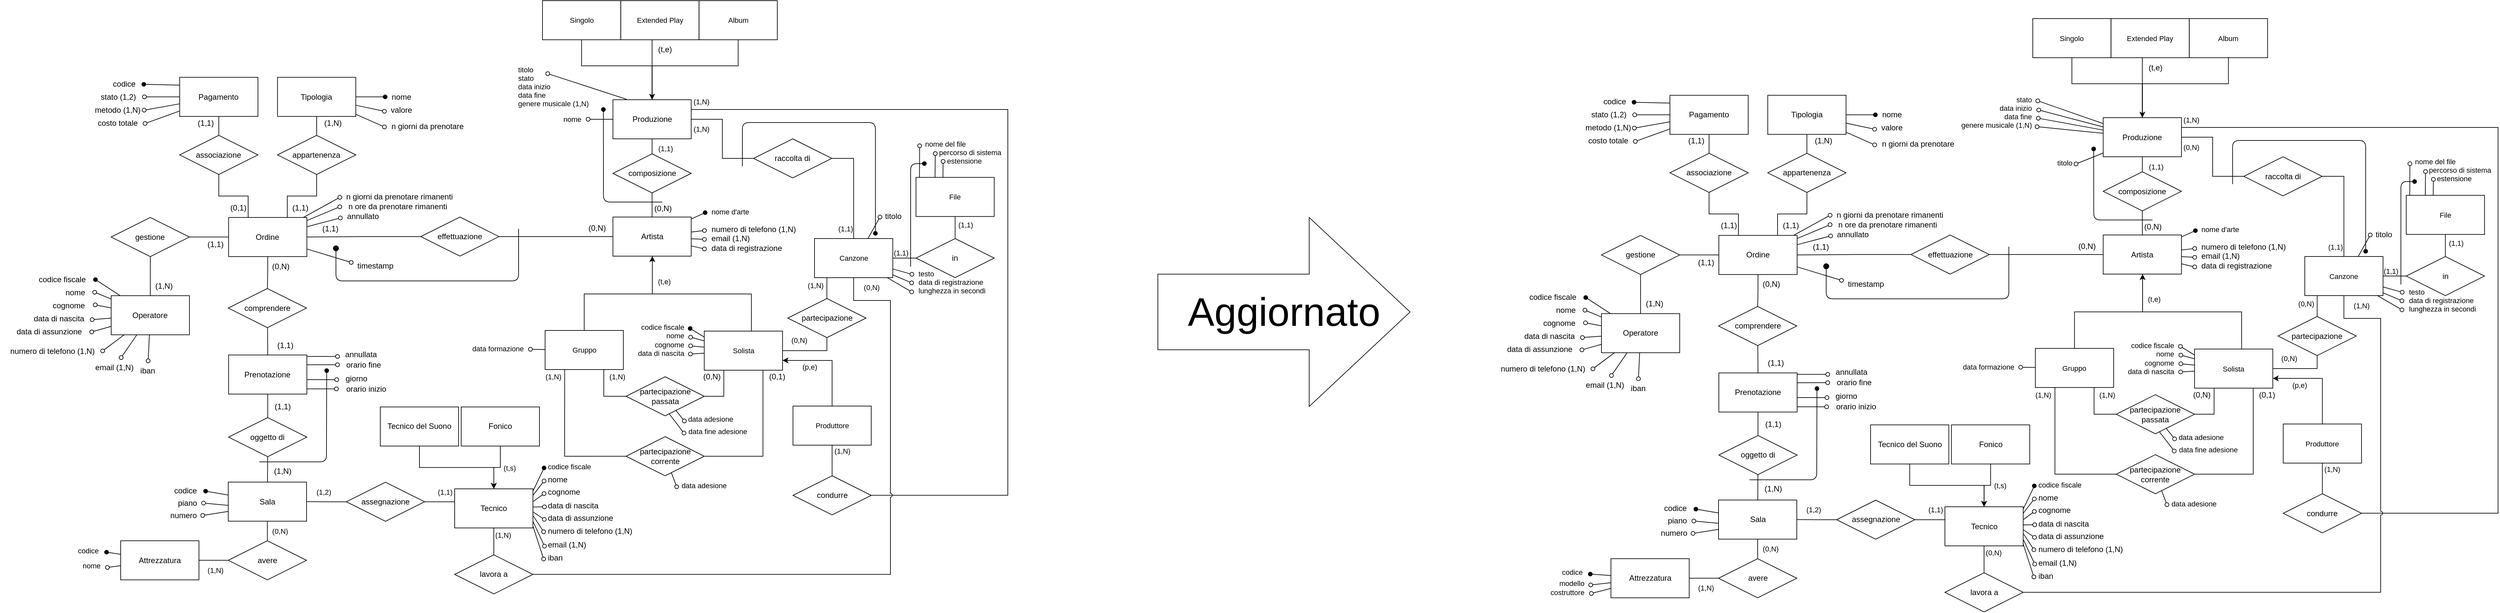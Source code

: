 <mxfile>
    <diagram id="3g2r9AfaQK4DRxRpGaNm" name="Page-1">
        <mxGraphModel dx="1889" dy="781" grid="1" gridSize="10" guides="1" tooltips="1" connect="1" arrows="1" fold="1" page="1" pageScale="1" pageWidth="1169" pageHeight="827" math="0" shadow="0">
            <root>
                <mxCell id="0"/>
                <mxCell id="1" parent="0"/>
                <mxCell id="224" value="" style="edgeStyle=none;orthogonalLoop=1;jettySize=auto;html=1;rounded=0;strokeColor=default;align=center;verticalAlign=middle;fontFamily=Helvetica;fontSize=11;fontColor=default;labelBackgroundColor=default;endArrow=none;endFill=0;exitX=0.059;exitY=1.026;exitDx=0;exitDy=0;exitPerimeter=0;startArrow=oval;startFill=0;" parent="1" edge="1">
                    <mxGeometry width="100" relative="1" as="geometry">
                        <mxPoint x="2058.78" y="324.65" as="sourcePoint"/>
                        <mxPoint x="2058" y="400" as="targetPoint"/>
                        <Array as="points"/>
                    </mxGeometry>
                </mxCell>
                <mxCell id="225" value="" style="edgeStyle=none;orthogonalLoop=1;jettySize=auto;html=1;rounded=0;strokeColor=default;align=center;verticalAlign=middle;fontFamily=Helvetica;fontSize=11;fontColor=default;labelBackgroundColor=default;endArrow=none;endFill=0;exitX=0.059;exitY=1.026;exitDx=0;exitDy=0;exitPerimeter=0;startArrow=oval;startFill=0;" parent="1" edge="1">
                    <mxGeometry width="100" relative="1" as="geometry">
                        <mxPoint x="2070.78" y="336.65" as="sourcePoint"/>
                        <mxPoint x="2070" y="412" as="targetPoint"/>
                        <Array as="points"/>
                    </mxGeometry>
                </mxCell>
                <mxCell id="3" value="" style="edgeStyle=none;orthogonalLoop=1;jettySize=auto;html=1;rounded=0;strokeColor=default;align=center;verticalAlign=middle;fontFamily=Helvetica;fontSize=11;fontColor=default;labelBackgroundColor=default;endArrow=none;endFill=0;exitX=0.059;exitY=1.026;exitDx=0;exitDy=0;exitPerimeter=0;startArrow=oval;startFill=0;" parent="1" edge="1">
                    <mxGeometry width="100" relative="1" as="geometry">
                        <mxPoint x="2034.78" y="312.65" as="sourcePoint"/>
                        <mxPoint x="2034.56" y="363.09" as="targetPoint"/>
                        <Array as="points"/>
                    </mxGeometry>
                </mxCell>
                <mxCell id="5" value="" style="rounded=0;orthogonalLoop=1;jettySize=auto;html=1;strokeColor=default;align=center;verticalAlign=middle;fontFamily=Helvetica;fontSize=11;fontColor=default;labelBackgroundColor=default;endArrow=none;endFill=0;startArrow=oval;startFill=0;entryX=1;entryY=0.25;entryDx=0;entryDy=0;" parent="1" source="6" edge="1">
                    <mxGeometry relative="1" as="geometry">
                        <mxPoint x="1095.43" y="685.65" as="targetPoint"/>
                    </mxGeometry>
                </mxCell>
                <mxCell id="6" value="orario inizio" style="text;html=1;align=center;verticalAlign=middle;resizable=0;points=[];autosize=1;strokeColor=none;fillColor=none;" parent="1" vertex="1">
                    <mxGeometry x="1140.67" y="670.65" width="90" height="30" as="geometry"/>
                </mxCell>
                <mxCell id="7" value="" style="rounded=0;orthogonalLoop=1;jettySize=auto;html=1;strokeColor=default;align=center;verticalAlign=middle;fontFamily=Helvetica;fontSize=11;fontColor=default;labelBackgroundColor=default;endArrow=none;endFill=0;startArrow=oval;startFill=0;entryX=1.002;entryY=0.863;entryDx=0;entryDy=0;entryPerimeter=0;" parent="1" source="8" edge="1">
                    <mxGeometry relative="1" as="geometry">
                        <mxPoint x="1095.43" y="648.68" as="targetPoint"/>
                    </mxGeometry>
                </mxCell>
                <mxCell id="8" value="orario fine" style="text;html=1;align=center;verticalAlign=middle;resizable=0;points=[];autosize=1;strokeColor=none;fillColor=none;" parent="1" vertex="1">
                    <mxGeometry x="1142.31" y="633.65" width="80" height="30" as="geometry"/>
                </mxCell>
                <mxCell id="9" value="" style="rounded=0;orthogonalLoop=1;jettySize=auto;html=1;startArrow=oval;startFill=0;endArrow=none;endFill=0;entryX=1.002;entryY=0.597;entryDx=0;entryDy=0;entryPerimeter=0;exitX=0.008;exitY=0.567;exitDx=0;exitDy=0;exitPerimeter=0;" parent="1" source="10" edge="1">
                    <mxGeometry relative="1" as="geometry">
                        <mxPoint x="1095.67" y="671.47" as="targetPoint"/>
                        <mxPoint x="1140.93" y="667.65" as="sourcePoint"/>
                    </mxGeometry>
                </mxCell>
                <mxCell id="10" value="giorno" style="text;html=1;align=center;verticalAlign=middle;resizable=0;points=[];autosize=1;strokeColor=none;fillColor=none;" parent="1" vertex="1">
                    <mxGeometry x="1140.67" y="654.52" width="60" height="30" as="geometry"/>
                </mxCell>
                <mxCell id="11" value="" style="rounded=0;orthogonalLoop=1;jettySize=auto;html=1;startArrow=oval;startFill=0;endArrow=none;endFill=0;entryX=0.999;entryY=0.92;entryDx=0;entryDy=0;entryPerimeter=0;exitX=0.001;exitY=0.073;exitDx=0;exitDy=0;exitPerimeter=0;" parent="1" source="8" edge="1">
                    <mxGeometry relative="1" as="geometry">
                        <mxPoint x="1094.93" y="635.85" as="targetPoint"/>
                        <mxPoint x="1140.55" y="622.65" as="sourcePoint"/>
                        <Array as="points"/>
                    </mxGeometry>
                </mxCell>
                <mxCell id="12" value="annullata" style="text;html=1;align=center;verticalAlign=middle;resizable=0;points=[];autosize=1;strokeColor=none;fillColor=none;" parent="1" vertex="1">
                    <mxGeometry x="1143.05" y="617.65" width="70" height="30" as="geometry"/>
                </mxCell>
                <mxCell id="13" value="" style="edgeStyle=orthogonalEdgeStyle;rounded=0;orthogonalLoop=1;jettySize=auto;html=1;endArrow=none;endFill=0;" parent="1" source="17" edge="1">
                    <mxGeometry relative="1" as="geometry">
                        <mxPoint x="960.43" y="298.65" as="targetPoint"/>
                    </mxGeometry>
                </mxCell>
                <mxCell id="14" style="rounded=0;orthogonalLoop=1;jettySize=auto;html=1;endArrow=oval;endFill=0;" parent="1" source="17" target="47" edge="1">
                    <mxGeometry relative="1" as="geometry"/>
                </mxCell>
                <mxCell id="15" style="rounded=0;orthogonalLoop=1;jettySize=auto;html=1;endArrow=oval;endFill=0;entryX=0.95;entryY=0.512;entryDx=0;entryDy=0;entryPerimeter=0;" parent="1" source="17" target="48" edge="1">
                    <mxGeometry relative="1" as="geometry"/>
                </mxCell>
                <mxCell id="16" style="rounded=0;orthogonalLoop=1;jettySize=auto;html=1;endArrow=oval;endFill=0;entryX=0.966;entryY=0.527;entryDx=0;entryDy=0;entryPerimeter=0;" parent="1" source="17" target="49" edge="1">
                    <mxGeometry relative="1" as="geometry"/>
                </mxCell>
                <mxCell id="17" value="Pagamento" style="whiteSpace=wrap;html=1;" parent="1" vertex="1">
                    <mxGeometry x="900.43" y="207.65" width="120" height="60" as="geometry"/>
                </mxCell>
                <mxCell id="18" value="" style="edgeStyle=orthogonalEdgeStyle;rounded=0;orthogonalLoop=1;jettySize=auto;html=1;endArrow=none;endFill=0;exitX=0.75;exitY=0;exitDx=0;exitDy=0;entryX=0.5;entryY=1;entryDx=0;entryDy=0;" parent="1" source="21" target="34" edge="1">
                    <mxGeometry relative="1" as="geometry"/>
                </mxCell>
                <mxCell id="19" value="" style="edgeStyle=orthogonalEdgeStyle;rounded=0;orthogonalLoop=1;jettySize=auto;html=1;endArrow=none;endFill=0;" parent="1" source="21" target="37" edge="1">
                    <mxGeometry relative="1" as="geometry"/>
                </mxCell>
                <mxCell id="20" style="rounded=0;orthogonalLoop=1;jettySize=auto;html=1;endArrow=oval;endFill=0;entryX=0.016;entryY=0.576;entryDx=0;entryDy=0;entryPerimeter=0;" parent="1" source="21" target="64" edge="1">
                    <mxGeometry relative="1" as="geometry">
                        <mxPoint x="1231.43" y="393.65" as="targetPoint"/>
                    </mxGeometry>
                </mxCell>
                <mxCell id="21" value="Ordine" style="whiteSpace=wrap;html=1;" parent="1" vertex="1">
                    <mxGeometry x="975.43" y="422.65" width="120" height="60" as="geometry"/>
                </mxCell>
                <mxCell id="22" style="rounded=0;orthogonalLoop=1;jettySize=auto;html=1;endArrow=oval;endFill=1;entryX=1.009;entryY=0.51;entryDx=0;entryDy=0;entryPerimeter=0;" parent="1" source="28" target="51" edge="1">
                    <mxGeometry relative="1" as="geometry"/>
                </mxCell>
                <mxCell id="23" style="rounded=0;orthogonalLoop=1;jettySize=auto;html=1;endArrow=oval;endFill=0;entryX=0.995;entryY=0.49;entryDx=0;entryDy=0;entryPerimeter=0;" parent="1" source="28" target="52" edge="1">
                    <mxGeometry relative="1" as="geometry"/>
                </mxCell>
                <mxCell id="24" style="rounded=0;orthogonalLoop=1;jettySize=auto;html=1;strokeColor=default;align=center;verticalAlign=middle;fontFamily=Helvetica;fontSize=11;fontColor=default;labelBackgroundColor=default;endArrow=oval;endFill=0;entryX=1.007;entryY=0.471;entryDx=0;entryDy=0;entryPerimeter=0;" parent="1" source="28" target="53" edge="1">
                    <mxGeometry relative="1" as="geometry"/>
                </mxCell>
                <mxCell id="25" style="rounded=0;orthogonalLoop=1;jettySize=auto;html=1;strokeColor=default;align=center;verticalAlign=middle;fontFamily=Helvetica;fontSize=11;fontColor=default;labelBackgroundColor=default;endArrow=oval;endFill=0;entryX=1.009;entryY=0.557;entryDx=0;entryDy=0;entryPerimeter=0;" parent="1" source="28" target="54" edge="1">
                    <mxGeometry relative="1" as="geometry"/>
                </mxCell>
                <mxCell id="26" style="rounded=0;orthogonalLoop=1;jettySize=auto;html=1;strokeColor=default;align=center;verticalAlign=middle;fontFamily=Helvetica;fontSize=11;fontColor=default;labelBackgroundColor=default;endArrow=oval;endFill=0;entryX=1.001;entryY=0.519;entryDx=0;entryDy=0;entryPerimeter=0;" parent="1" source="28" target="55" edge="1">
                    <mxGeometry relative="1" as="geometry"/>
                </mxCell>
                <mxCell id="27" value="" style="edgeStyle=orthogonalEdgeStyle;rounded=0;orthogonalLoop=1;jettySize=auto;html=1;endArrow=none;endFill=0;" parent="1" source="28" target="32" edge="1">
                    <mxGeometry relative="1" as="geometry"/>
                </mxCell>
                <mxCell id="28" value="Operatore" style="whiteSpace=wrap;html=1;" parent="1" vertex="1">
                    <mxGeometry x="795.43" y="542.65" width="120" height="60" as="geometry"/>
                </mxCell>
                <mxCell id="29" style="edgeStyle=orthogonalEdgeStyle;rounded=0;orthogonalLoop=1;jettySize=auto;html=1;entryX=0.25;entryY=0;entryDx=0;entryDy=0;endArrow=none;endFill=0;" parent="1" source="30" target="21" edge="1">
                    <mxGeometry relative="1" as="geometry"/>
                </mxCell>
                <mxCell id="30" value="associazione" style="shape=rhombus;perimeter=rhombusPerimeter;whiteSpace=wrap;html=1;align=center;" parent="1" vertex="1">
                    <mxGeometry x="900.43" y="296.65" width="120" height="60" as="geometry"/>
                </mxCell>
                <mxCell id="31" value="" style="edgeStyle=orthogonalEdgeStyle;rounded=0;orthogonalLoop=1;jettySize=auto;html=1;endArrow=none;endFill=0;" parent="1" source="32" target="21" edge="1">
                    <mxGeometry relative="1" as="geometry"/>
                </mxCell>
                <mxCell id="32" value="gestione" style="shape=rhombus;perimeter=rhombusPerimeter;whiteSpace=wrap;html=1;align=center;" parent="1" vertex="1">
                    <mxGeometry x="795.43" y="422.65" width="120" height="60" as="geometry"/>
                </mxCell>
                <mxCell id="33" value="" style="edgeStyle=orthogonalEdgeStyle;rounded=0;orthogonalLoop=1;jettySize=auto;html=1;endArrow=none;endFill=0;entryX=0.5;entryY=1;entryDx=0;entryDy=0;" parent="1" target="35" edge="1">
                    <mxGeometry relative="1" as="geometry">
                        <mxPoint x="1110.43" y="298.65" as="sourcePoint"/>
                    </mxGeometry>
                </mxCell>
                <mxCell id="34" value="appartenenza" style="shape=rhombus;perimeter=rhombusPerimeter;whiteSpace=wrap;html=1;align=center;" parent="1" vertex="1">
                    <mxGeometry x="1050.43" y="296.65" width="120" height="60" as="geometry"/>
                </mxCell>
                <mxCell id="35" value="Tipologia" style="whiteSpace=wrap;html=1;" parent="1" vertex="1">
                    <mxGeometry x="1050.43" y="207.65" width="120" height="60" as="geometry"/>
                </mxCell>
                <mxCell id="36" style="edgeStyle=none;html=1;entryX=0.5;entryY=0;entryDx=0;entryDy=0;endArrow=none;endFill=0;" parent="1" source="37" target="38" edge="1">
                    <mxGeometry relative="1" as="geometry"/>
                </mxCell>
                <mxCell id="37" value="comprendere" style="shape=rhombus;perimeter=rhombusPerimeter;whiteSpace=wrap;html=1;align=center;" parent="1" vertex="1">
                    <mxGeometry x="974.93" y="531.65" width="120" height="60" as="geometry"/>
                </mxCell>
                <mxCell id="38" value="Prenotazione" style="whiteSpace=wrap;html=1;" parent="1" vertex="1">
                    <mxGeometry x="975.43" y="633.65" width="120" height="60" as="geometry"/>
                </mxCell>
                <mxCell id="39" value="(1,1)" style="text;html=1;align=center;verticalAlign=middle;resizable=0;points=[];autosize=1;strokeColor=none;fillColor=none;" parent="1" vertex="1">
                    <mxGeometry x="915.43" y="262.65" width="50" height="30" as="geometry"/>
                </mxCell>
                <mxCell id="40" value="(1,1)" style="text;html=1;align=center;verticalAlign=middle;resizable=0;points=[];autosize=1;strokeColor=none;fillColor=none;" parent="1" vertex="1">
                    <mxGeometry x="930.0" y="449.0" width="50" height="30" as="geometry"/>
                </mxCell>
                <mxCell id="41" value="(1,1)" style="text;html=1;align=center;verticalAlign=middle;resizable=0;points=[];autosize=1;strokeColor=none;fillColor=none;" parent="1" vertex="1">
                    <mxGeometry x="1060.43" y="392.65" width="50" height="30" as="geometry"/>
                </mxCell>
                <mxCell id="42" value="(0,1)" style="text;html=1;align=center;verticalAlign=middle;resizable=0;points=[];autosize=1;strokeColor=none;fillColor=none;" parent="1" vertex="1">
                    <mxGeometry x="965.43" y="392.65" width="50" height="30" as="geometry"/>
                </mxCell>
                <mxCell id="43" value="(1,N)" style="text;html=1;align=center;verticalAlign=middle;resizable=0;points=[];autosize=1;strokeColor=none;fillColor=none;" parent="1" vertex="1">
                    <mxGeometry x="1110.43" y="262.65" width="50" height="30" as="geometry"/>
                </mxCell>
                <mxCell id="44" value="(1,1)" style="text;html=1;align=center;verticalAlign=middle;resizable=0;points=[];autosize=1;strokeColor=none;fillColor=none;" parent="1" vertex="1">
                    <mxGeometry x="1105.93" y="425.0" width="50" height="30" as="geometry"/>
                </mxCell>
                <mxCell id="45" value="(1,N)" style="text;html=1;align=center;verticalAlign=middle;resizable=0;points=[];autosize=1;strokeColor=none;fillColor=none;" parent="1" vertex="1">
                    <mxGeometry x="851.43" y="512.65" width="50" height="30" as="geometry"/>
                </mxCell>
                <mxCell id="46" value="codice" style="text;html=1;align=center;verticalAlign=middle;resizable=0;points=[];autosize=1;strokeColor=none;fillColor=none;horizontal=1;" parent="1" vertex="1">
                    <mxGeometry x="785.43" y="202.65" width="60" height="30" as="geometry"/>
                </mxCell>
                <mxCell id="47" value="&lt;div&gt;stato (1,2)&lt;/div&gt;" style="text;html=1;align=center;verticalAlign=middle;resizable=0;points=[];autosize=1;strokeColor=none;fillColor=none;" parent="1" vertex="1">
                    <mxGeometry x="766.43" y="222.65" width="80" height="30" as="geometry"/>
                </mxCell>
                <mxCell id="48" value="&lt;div align=&quot;center&quot;&gt;metodo (1,N)&lt;/div&gt;" style="text;html=1;align=center;verticalAlign=middle;resizable=0;points=[];autosize=1;strokeColor=none;fillColor=none;" parent="1" vertex="1">
                    <mxGeometry x="760.43" y="242.65" width="90" height="30" as="geometry"/>
                </mxCell>
                <mxCell id="49" value="&lt;div&gt;costo totale&lt;br&gt;&lt;/div&gt;" style="text;html=1;align=center;verticalAlign=middle;resizable=0;points=[];autosize=1;strokeColor=none;fillColor=none;" parent="1" vertex="1">
                    <mxGeometry x="760.43" y="262.65" width="90" height="30" as="geometry"/>
                </mxCell>
                <mxCell id="50" style="rounded=0;orthogonalLoop=1;jettySize=auto;html=1;endArrow=oval;endFill=1;exitX=0.003;exitY=0.2;exitDx=0;exitDy=0;exitPerimeter=0;" parent="1" source="17" target="46" edge="1">
                    <mxGeometry relative="1" as="geometry">
                        <mxPoint x="910.43" y="177.65" as="targetPoint"/>
                    </mxGeometry>
                </mxCell>
                <mxCell id="51" value="codice fiscale" style="text;html=1;align=center;verticalAlign=middle;resizable=0;points=[];autosize=1;strokeColor=none;fillColor=none;" parent="1" vertex="1">
                    <mxGeometry x="670.43" y="502.65" width="100" height="30" as="geometry"/>
                </mxCell>
                <mxCell id="52" value="nome" style="text;html=1;align=center;verticalAlign=middle;resizable=0;points=[];autosize=1;strokeColor=none;fillColor=none;" parent="1" vertex="1">
                    <mxGeometry x="710.43" y="522.65" width="60" height="30" as="geometry"/>
                </mxCell>
                <mxCell id="53" value="cognome" style="text;html=1;align=center;verticalAlign=middle;resizable=0;points=[];autosize=1;strokeColor=none;fillColor=none;" parent="1" vertex="1">
                    <mxGeometry x="690.43" y="542.65" width="80" height="30" as="geometry"/>
                </mxCell>
                <mxCell id="54" value="data di nascita" style="text;html=1;align=center;verticalAlign=middle;resizable=0;points=[];autosize=1;strokeColor=none;fillColor=none;" parent="1" vertex="1">
                    <mxGeometry x="665.43" y="562.65" width="100" height="30" as="geometry"/>
                </mxCell>
                <mxCell id="55" value="data di assunzione" style="text;html=1;align=center;verticalAlign=middle;resizable=0;points=[];autosize=1;strokeColor=none;fillColor=none;" parent="1" vertex="1">
                    <mxGeometry x="635.43" y="582.65" width="130" height="30" as="geometry"/>
                </mxCell>
                <mxCell id="56" value="numero di telefono (1,N)" style="text;html=1;align=center;verticalAlign=middle;resizable=0;points=[];autosize=1;strokeColor=none;fillColor=none;" parent="1" vertex="1">
                    <mxGeometry x="625.43" y="612.65" width="160" height="30" as="geometry"/>
                </mxCell>
                <mxCell id="57" value="iban" style="text;html=1;align=center;verticalAlign=middle;resizable=0;points=[];autosize=1;strokeColor=none;fillColor=none;" parent="1" vertex="1">
                    <mxGeometry x="826.43" y="642.65" width="50" height="30" as="geometry"/>
                </mxCell>
                <mxCell id="58" style="rounded=0;orthogonalLoop=1;jettySize=auto;html=1;entryX=0.981;entryY=0.49;entryDx=0;entryDy=0;entryPerimeter=0;strokeColor=default;align=center;verticalAlign=middle;fontFamily=Helvetica;fontSize=11;fontColor=default;labelBackgroundColor=default;endArrow=oval;endFill=0;" parent="1" source="28" target="56" edge="1">
                    <mxGeometry relative="1" as="geometry"/>
                </mxCell>
                <mxCell id="59" style="rounded=0;orthogonalLoop=1;jettySize=auto;html=1;strokeColor=default;align=center;verticalAlign=middle;fontFamily=Helvetica;fontSize=11;fontColor=default;labelBackgroundColor=default;endArrow=oval;endFill=0;" parent="1" source="28" target="57" edge="1">
                    <mxGeometry relative="1" as="geometry">
                        <mxPoint x="865.43" y="647.65" as="targetPoint"/>
                    </mxGeometry>
                </mxCell>
                <mxCell id="60" value="email (1,N)" style="text;html=1;align=center;verticalAlign=middle;resizable=0;points=[];autosize=1;strokeColor=none;fillColor=none;" parent="1" vertex="1">
                    <mxGeometry x="760.43" y="637.65" width="80" height="30" as="geometry"/>
                </mxCell>
                <mxCell id="61" style="rounded=0;orthogonalLoop=1;jettySize=auto;html=1;strokeColor=default;align=center;verticalAlign=middle;fontFamily=Helvetica;fontSize=11;fontColor=default;labelBackgroundColor=default;endArrow=oval;endFill=0;" parent="1" source="28" target="60" edge="1">
                    <mxGeometry relative="1" as="geometry"/>
                </mxCell>
                <mxCell id="62" value="n giorni da prenotare rimanenti" style="text;html=1;align=center;verticalAlign=middle;resizable=0;points=[];autosize=1;strokeColor=none;fillColor=none;" parent="1" vertex="1">
                    <mxGeometry x="1142.17" y="376.15" width="190" height="30" as="geometry"/>
                </mxCell>
                <mxCell id="63" value="&amp;nbsp; n ore da prenotare rimanenti" style="text;html=1;align=center;verticalAlign=middle;resizable=0;points=[];autosize=1;strokeColor=none;fillColor=none;" parent="1" vertex="1">
                    <mxGeometry x="1140.67" y="391.15" width="180" height="30" as="geometry"/>
                </mxCell>
                <mxCell id="64" value="annullato" style="text;html=1;align=center;verticalAlign=middle;resizable=0;points=[];autosize=1;strokeColor=none;fillColor=none;" parent="1" vertex="1">
                    <mxGeometry x="1145.67" y="406.15" width="70" height="30" as="geometry"/>
                </mxCell>
                <mxCell id="65" value="" style="rounded=0;orthogonalLoop=1;jettySize=auto;html=1;endArrow=none;endFill=0;startArrow=oval;startFill=1;" parent="1" source="66" target="35" edge="1">
                    <mxGeometry relative="1" as="geometry"/>
                </mxCell>
                <mxCell id="66" value="nome" style="text;html=1;align=center;verticalAlign=middle;resizable=0;points=[];autosize=1;strokeColor=none;fillColor=none;" parent="1" vertex="1">
                    <mxGeometry x="1215.43" y="222.65" width="50" height="30" as="geometry"/>
                </mxCell>
                <mxCell id="67" value="" style="rounded=0;orthogonalLoop=1;jettySize=auto;html=1;endArrow=none;endFill=0;startArrow=oval;startFill=0;exitX=0.064;exitY=0.571;exitDx=0;exitDy=0;exitPerimeter=0;" parent="1" source="68" target="35" edge="1">
                    <mxGeometry relative="1" as="geometry"/>
                </mxCell>
                <mxCell id="68" value="valore" style="text;html=1;align=center;verticalAlign=middle;resizable=0;points=[];autosize=1;strokeColor=none;fillColor=none;" parent="1" vertex="1">
                    <mxGeometry x="1210.43" y="242.65" width="60" height="30" as="geometry"/>
                </mxCell>
                <mxCell id="69" value="" style="rounded=0;orthogonalLoop=1;jettySize=auto;html=1;endArrow=none;endFill=0;startArrow=oval;startFill=0;exitX=0.028;exitY=0.538;exitDx=0;exitDy=0;exitPerimeter=0;" parent="1" target="35" edge="1">
                    <mxGeometry relative="1" as="geometry">
                        <mxPoint x="1214.35" y="283.79" as="sourcePoint"/>
                    </mxGeometry>
                </mxCell>
                <mxCell id="70" value="n giorni da prenotare" style="text;html=1;align=center;verticalAlign=middle;resizable=0;points=[];autosize=1;strokeColor=none;fillColor=none;" parent="1" vertex="1">
                    <mxGeometry x="1210.43" y="267.65" width="140" height="30" as="geometry"/>
                </mxCell>
                <mxCell id="71" style="rounded=0;orthogonalLoop=1;jettySize=auto;html=1;entryX=0.029;entryY=0.503;entryDx=0;entryDy=0;entryPerimeter=0;strokeColor=default;align=center;verticalAlign=middle;fontFamily=Helvetica;fontSize=11;fontColor=default;labelBackgroundColor=default;endArrow=oval;endFill=0;" parent="1" source="21" target="63" edge="1">
                    <mxGeometry relative="1" as="geometry"/>
                </mxCell>
                <mxCell id="72" style="rounded=0;orthogonalLoop=1;jettySize=auto;html=1;entryX=0.02;entryY=0.521;entryDx=0;entryDy=0;entryPerimeter=0;strokeColor=default;align=center;verticalAlign=middle;fontFamily=Helvetica;fontSize=11;fontColor=default;labelBackgroundColor=default;endArrow=oval;endFill=0;" parent="1" source="21" target="62" edge="1">
                    <mxGeometry relative="1" as="geometry"/>
                </mxCell>
                <mxCell id="73" style="rounded=0;orthogonalLoop=1;jettySize=auto;html=1;entryX=0.037;entryY=0.321;entryDx=0;entryDy=0;entryPerimeter=0;strokeColor=default;align=center;verticalAlign=middle;fontFamily=Helvetica;fontSize=11;fontColor=default;labelBackgroundColor=default;endArrow=oval;endFill=0;" parent="1" source="21" target="76" edge="1">
                    <mxGeometry relative="1" as="geometry">
                        <mxPoint x="1130.15" y="369.74" as="targetPoint"/>
                    </mxGeometry>
                </mxCell>
                <mxCell id="74" value="(1,1)" style="text;html=1;align=center;verticalAlign=middle;resizable=0;points=[];autosize=1;strokeColor=none;fillColor=none;" parent="1" vertex="1">
                    <mxGeometry x="1036.93" y="603.65" width="50" height="30" as="geometry"/>
                </mxCell>
                <mxCell id="75" value="(0,N)" style="text;html=1;align=center;verticalAlign=middle;resizable=0;points=[];autosize=1;strokeColor=none;fillColor=none;" parent="1" vertex="1">
                    <mxGeometry x="1030.43" y="482.65" width="50" height="30" as="geometry"/>
                </mxCell>
                <mxCell id="76" value="timestamp" style="text;html=1;align=center;verticalAlign=middle;resizable=0;points=[];autosize=1;strokeColor=none;fillColor=none;" parent="1" vertex="1">
                    <mxGeometry x="1160.43" y="482.0" width="80" height="30" as="geometry"/>
                </mxCell>
                <mxCell id="77" value="" style="rounded=0;orthogonalLoop=1;jettySize=auto;html=1;endArrow=oval;endFill=1;entryX=1.028;entryY=0.524;entryDx=0;entryDy=0;entryPerimeter=0;" parent="1" source="86" target="81" edge="1">
                    <mxGeometry relative="1" as="geometry">
                        <mxPoint x="942.43" y="858.65" as="targetPoint"/>
                    </mxGeometry>
                </mxCell>
                <mxCell id="78" value="" style="edgeStyle=none;html=1;strokeWidth=1;endArrow=none;endFill=0;" parent="1" source="86" target="82" edge="1">
                    <mxGeometry relative="1" as="geometry"/>
                </mxCell>
                <mxCell id="79" style="edgeStyle=none;html=1;strokeWidth=1;endArrow=none;endFill=0;entryX=0.5;entryY=1;entryDx=0;entryDy=0;" parent="1" source="82" target="38" edge="1">
                    <mxGeometry relative="1" as="geometry">
                        <mxPoint x="968.81" y="664.318" as="targetPoint"/>
                    </mxGeometry>
                </mxCell>
                <mxCell id="80" value="(1,1)" style="text;html=1;align=center;verticalAlign=middle;resizable=0;points=[];autosize=1;strokeColor=none;fillColor=none;" parent="1" vertex="1">
                    <mxGeometry x="1032.93" y="697.65" width="50" height="30" as="geometry"/>
                </mxCell>
                <mxCell id="81" value="codice" style="text;html=1;align=center;verticalAlign=middle;resizable=0;points=[];autosize=1;strokeColor=none;fillColor=none;" parent="1" vertex="1">
                    <mxGeometry x="878.5" y="826.85" width="60" height="30" as="geometry"/>
                </mxCell>
                <mxCell id="82" value="oggetto di" style="shape=rhombus;perimeter=rhombusPerimeter;whiteSpace=wrap;html=1;align=center;" parent="1" vertex="1">
                    <mxGeometry x="975.43" y="729.65" width="120" height="60" as="geometry"/>
                </mxCell>
                <mxCell id="83" style="edgeStyle=none;html=1;exitX=-0.005;exitY=0.596;exitDx=0;exitDy=0;entryX=1.011;entryY=0.499;entryDx=0;entryDy=0;entryPerimeter=0;strokeWidth=1;endArrow=oval;endFill=0;exitPerimeter=0;" parent="1" source="86" target="89" edge="1">
                    <mxGeometry relative="1" as="geometry"/>
                </mxCell>
                <mxCell id="84" style="edgeStyle=none;html=1;exitX=0;exitY=0.75;exitDx=0;exitDy=0;entryX=0.989;entryY=0.505;entryDx=0;entryDy=0;entryPerimeter=0;strokeWidth=1;endArrow=oval;endFill=0;" parent="1" source="86" target="90" edge="1">
                    <mxGeometry relative="1" as="geometry"/>
                </mxCell>
                <mxCell id="85" value="" style="edgeStyle=orthogonalEdgeStyle;rounded=0;orthogonalLoop=1;jettySize=auto;html=1;strokeColor=default;align=center;verticalAlign=middle;fontFamily=Helvetica;fontSize=11;fontColor=default;labelBackgroundColor=default;endArrow=none;endFill=0;" parent="1" source="86" target="130" edge="1">
                    <mxGeometry relative="1" as="geometry"/>
                </mxCell>
                <mxCell id="86" value="Sala" style="whiteSpace=wrap;html=1;" parent="1" vertex="1">
                    <mxGeometry x="974.93" y="828.65" width="120" height="60" as="geometry"/>
                </mxCell>
                <mxCell id="87" value="(1,N)" style="text;html=1;align=center;verticalAlign=middle;resizable=0;points=[];autosize=1;strokeColor=none;fillColor=none;" parent="1" vertex="1">
                    <mxGeometry x="1032.93" y="796.85" width="50" height="30" as="geometry"/>
                </mxCell>
                <mxCell id="88" value="" style="edgeStyle=none;orthogonalLoop=1;jettySize=auto;html=1;rounded=1;strokeColor=default;align=center;verticalAlign=middle;fontFamily=Helvetica;fontSize=11;fontColor=default;labelBackgroundColor=default;endArrow=none;endFill=0;startArrow=oval;startFill=1;curved=0;" parent="1" edge="1">
                    <mxGeometry width="100" relative="1" as="geometry">
                        <mxPoint x="1125.82" y="657.65" as="sourcePoint"/>
                        <mxPoint x="1022.43" y="797.65" as="targetPoint"/>
                        <Array as="points">
                            <mxPoint x="1125.43" y="797.65"/>
                        </Array>
                    </mxGeometry>
                </mxCell>
                <mxCell id="89" value="piano" style="text;html=1;align=center;verticalAlign=middle;resizable=0;points=[];autosize=1;strokeColor=none;fillColor=none;" parent="1" vertex="1">
                    <mxGeometry x="886.5" y="845.85" width="50" height="30" as="geometry"/>
                </mxCell>
                <mxCell id="90" value="numero" style="text;html=1;align=center;verticalAlign=middle;resizable=0;points=[];autosize=1;strokeColor=none;fillColor=none;" parent="1" vertex="1">
                    <mxGeometry x="876.43" y="864.75" width="60" height="30" as="geometry"/>
                </mxCell>
                <mxCell id="91" value="" style="edgeStyle=orthogonalEdgeStyle;rounded=0;html=1;startArrow=none;startFill=0;endArrow=none;endFill=0;" parent="1" source="128" target="129" edge="1">
                    <mxGeometry relative="1" as="geometry"/>
                </mxCell>
                <mxCell id="92" style="html=1;startArrow=none;startFill=0;endArrow=oval;endFill=1;entryX=0.973;entryY=0.585;entryDx=0;entryDy=0;entryPerimeter=0;rounded=0;" parent="1" source="122" target="111" edge="1">
                    <mxGeometry relative="1" as="geometry">
                        <mxPoint x="719.25" y="934.65" as="targetPoint"/>
                        <mxPoint x="669.69" y="934.65" as="sourcePoint"/>
                    </mxGeometry>
                </mxCell>
                <mxCell id="93" value="" style="edgeStyle=orthogonalEdgeStyle;rounded=0;html=1;startArrow=none;startFill=0;endArrow=none;endFill=0;" parent="1" source="130" target="122" edge="1">
                    <mxGeometry relative="1" as="geometry"/>
                </mxCell>
                <mxCell id="94" value="" style="edgeStyle=orthogonalEdgeStyle;rounded=0;orthogonalLoop=1;jettySize=auto;html=1;strokeColor=default;align=center;verticalAlign=middle;fontFamily=Helvetica;fontSize=11;fontColor=default;labelBackgroundColor=default;endArrow=none;endFill=0;entryX=1;entryY=0.5;entryDx=0;entryDy=0;" parent="1" source="96" target="86" edge="1">
                    <mxGeometry relative="1" as="geometry"/>
                </mxCell>
                <mxCell id="95" style="edgeStyle=orthogonalEdgeStyle;rounded=0;orthogonalLoop=1;jettySize=auto;html=1;entryX=-0.003;entryY=0.331;entryDx=0;entryDy=0;strokeColor=default;align=center;verticalAlign=middle;fontFamily=Helvetica;fontSize=11;fontColor=default;labelBackgroundColor=default;endArrow=none;endFill=0;entryPerimeter=0;" parent="1" source="96" target="128" edge="1">
                    <mxGeometry relative="1" as="geometry">
                        <Array as="points"/>
                    </mxGeometry>
                </mxCell>
                <mxCell id="96" value="assegnazione" style="shape=rhombus;perimeter=rhombusPerimeter;whiteSpace=wrap;html=1;align=center;" parent="1" vertex="1">
                    <mxGeometry x="1155.93" y="828.85" width="120" height="60" as="geometry"/>
                </mxCell>
                <mxCell id="97" style="edgeStyle=orthogonalEdgeStyle;rounded=0;orthogonalLoop=1;jettySize=auto;html=1;entryX=0.5;entryY=0;entryDx=0;entryDy=0;strokeColor=default;align=center;verticalAlign=middle;fontFamily=Helvetica;fontSize=11;fontColor=default;labelBackgroundColor=default;endArrow=classic;endFill=1;" parent="1" source="98" target="128" edge="1">
                    <mxGeometry relative="1" as="geometry"/>
                </mxCell>
                <mxCell id="98" value="Tecnico del Suono" style="whiteSpace=wrap;html=1;" parent="1" vertex="1">
                    <mxGeometry x="1208" y="713.35" width="120" height="60" as="geometry"/>
                </mxCell>
                <mxCell id="99" style="edgeStyle=orthogonalEdgeStyle;rounded=0;orthogonalLoop=1;jettySize=auto;html=1;entryX=0.5;entryY=0;entryDx=0;entryDy=0;strokeColor=default;align=center;verticalAlign=middle;fontFamily=Helvetica;fontSize=11;fontColor=default;labelBackgroundColor=default;endArrow=classic;endFill=1;" parent="1" source="100" target="128" edge="1">
                    <mxGeometry relative="1" as="geometry"/>
                </mxCell>
                <mxCell id="100" value="Fonico" style="whiteSpace=wrap;html=1;" parent="1" vertex="1">
                    <mxGeometry x="1332" y="713.35" width="120" height="60" as="geometry"/>
                </mxCell>
                <mxCell id="101" style="rounded=0;orthogonalLoop=1;jettySize=auto;html=1;strokeColor=default;align=center;verticalAlign=middle;fontFamily=Helvetica;fontSize=11;fontColor=default;labelBackgroundColor=default;endArrow=none;endFill=0;entryX=1;entryY=0.044;entryDx=0;entryDy=0;entryPerimeter=0;exitX=-0.048;exitY=0.556;exitDx=0;exitDy=0;exitPerimeter=0;startArrow=oval;startFill=1;" parent="1" source="113" edge="1">
                    <mxGeometry relative="1" as="geometry">
                        <mxPoint x="1442.36" y="841.89" as="targetPoint"/>
                    </mxGeometry>
                </mxCell>
                <mxCell id="102" style="edgeStyle=none;rounded=0;orthogonalLoop=1;jettySize=auto;html=1;entryX=1;entryY=0.156;entryDx=0;entryDy=0;entryPerimeter=0;strokeColor=default;align=center;verticalAlign=middle;fontFamily=Helvetica;fontSize=11;fontColor=default;labelBackgroundColor=default;endArrow=none;endFill=0;exitX=-0.072;exitY=0.556;exitDx=0;exitDy=0;exitPerimeter=0;startArrow=oval;startFill=0;" parent="1" source="114" edge="1">
                    <mxGeometry relative="1" as="geometry">
                        <mxPoint x="1442.36" y="848.61" as="targetPoint"/>
                    </mxGeometry>
                </mxCell>
                <mxCell id="103" style="edgeStyle=none;rounded=0;orthogonalLoop=1;jettySize=auto;html=1;entryX=1.003;entryY=0.317;entryDx=0;entryDy=0;entryPerimeter=0;strokeColor=default;align=center;verticalAlign=middle;fontFamily=Helvetica;fontSize=11;fontColor=default;labelBackgroundColor=default;endArrow=none;endFill=0;startArrow=oval;startFill=0;exitX=-0.054;exitY=0.567;exitDx=0;exitDy=0;exitPerimeter=0;" parent="1" source="115" edge="1">
                    <mxGeometry relative="1" as="geometry">
                        <mxPoint x="1442.72" y="858.27" as="targetPoint"/>
                    </mxGeometry>
                </mxCell>
                <mxCell id="104" style="edgeStyle=none;rounded=0;orthogonalLoop=1;jettySize=auto;html=1;entryX=1;entryY=0.461;entryDx=0;entryDy=0;entryPerimeter=0;strokeColor=default;align=center;verticalAlign=middle;fontFamily=Helvetica;fontSize=11;fontColor=default;labelBackgroundColor=default;endArrow=none;endFill=0;startArrow=oval;startFill=0;exitX=-0.037;exitY=0.544;exitDx=0;exitDy=0;exitPerimeter=0;" parent="1" source="116" edge="1">
                    <mxGeometry relative="1" as="geometry">
                        <mxPoint x="1442.36" y="866.91" as="targetPoint"/>
                    </mxGeometry>
                </mxCell>
                <mxCell id="105" style="edgeStyle=none;rounded=0;orthogonalLoop=1;jettySize=auto;html=1;entryX=0.997;entryY=0.583;entryDx=0;entryDy=0;entryPerimeter=0;strokeColor=default;align=center;verticalAlign=middle;fontFamily=Helvetica;fontSize=11;fontColor=default;labelBackgroundColor=default;endArrow=none;endFill=0;startArrow=oval;startFill=0;exitX=-0.031;exitY=0.556;exitDx=0;exitDy=0;exitPerimeter=0;" parent="1" source="117" edge="1">
                    <mxGeometry relative="1" as="geometry">
                        <mxPoint x="1502.36" y="884.25" as="sourcePoint"/>
                        <mxPoint x="1442" y="874.23" as="targetPoint"/>
                    </mxGeometry>
                </mxCell>
                <mxCell id="106" style="edgeStyle=none;rounded=0;orthogonalLoop=1;jettySize=auto;html=1;entryX=1.003;entryY=0.694;entryDx=0;entryDy=0;entryPerimeter=0;strokeColor=default;align=center;verticalAlign=middle;fontFamily=Helvetica;fontSize=11;fontColor=default;labelBackgroundColor=default;endArrow=none;endFill=0;exitX=-0.031;exitY=0.522;exitDx=0;exitDy=0;exitPerimeter=0;startArrow=oval;startFill=0;" parent="1" source="118" edge="1">
                    <mxGeometry relative="1" as="geometry">
                        <mxPoint x="1442.72" y="880.89" as="targetPoint"/>
                    </mxGeometry>
                </mxCell>
                <mxCell id="107" style="edgeStyle=none;rounded=0;orthogonalLoop=1;jettySize=auto;html=1;entryX=1;entryY=0.839;entryDx=0;entryDy=0;entryPerimeter=0;strokeColor=default;align=center;verticalAlign=middle;fontFamily=Helvetica;fontSize=11;fontColor=default;labelBackgroundColor=default;endArrow=none;endFill=0;exitX=-0.046;exitY=0.556;exitDx=0;exitDy=0;exitPerimeter=0;startArrow=oval;startFill=0;" parent="1" source="120" edge="1">
                    <mxGeometry relative="1" as="geometry">
                        <mxPoint x="1442.36" y="889.59" as="targetPoint"/>
                    </mxGeometry>
                </mxCell>
                <mxCell id="108" style="edgeStyle=none;rounded=0;orthogonalLoop=1;jettySize=auto;html=1;entryX=0.997;entryY=0.95;entryDx=0;entryDy=0;entryPerimeter=0;strokeColor=default;align=center;verticalAlign=middle;fontFamily=Helvetica;fontSize=11;fontColor=default;labelBackgroundColor=default;endArrow=none;endFill=0;exitX=-0.1;exitY=0.544;exitDx=0;exitDy=0;exitPerimeter=0;startArrow=oval;startFill=0;" parent="1" source="119" edge="1">
                    <mxGeometry relative="1" as="geometry">
                        <mxPoint x="1442" y="896.25" as="targetPoint"/>
                    </mxGeometry>
                </mxCell>
                <mxCell id="109" value="nome" style="text;html=1;align=center;verticalAlign=middle;resizable=0;points=[];autosize=1;strokeColor=none;fillColor=none;fontFamily=Helvetica;fontSize=11;fontColor=default;labelBackgroundColor=default;" parent="1" vertex="1">
                    <mxGeometry x="740.0" y="942.05" width="50" height="30" as="geometry"/>
                </mxCell>
                <mxCell id="110" style="rounded=0;orthogonalLoop=1;jettySize=auto;html=1;strokeColor=default;align=center;verticalAlign=middle;fontFamily=Helvetica;fontSize=11;fontColor=default;labelBackgroundColor=default;endArrow=oval;endFill=0;entryX=0.991;entryY=0.586;entryDx=0;entryDy=0;entryPerimeter=0;" parent="1" source="122" target="109" edge="1">
                    <mxGeometry relative="1" as="geometry">
                        <mxPoint x="1153.43" y="1001.95" as="targetPoint"/>
                        <mxPoint x="1154.93" y="1033.65" as="sourcePoint"/>
                    </mxGeometry>
                </mxCell>
                <mxCell id="111" value="codice" style="text;html=1;align=center;verticalAlign=middle;resizable=0;points=[];autosize=1;strokeColor=none;fillColor=none;fontFamily=Helvetica;fontSize=11;fontColor=default;labelBackgroundColor=default;" parent="1" vertex="1">
                    <mxGeometry x="730.0" y="918.65" width="60" height="30" as="geometry"/>
                </mxCell>
                <mxCell id="112" value="" style="group" parent="1" connectable="0" vertex="1">
                    <mxGeometry x="1463.36" y="790.25" width="160" height="170" as="geometry"/>
                </mxCell>
                <mxCell id="113" value="&lt;div&gt;codice fiscale&lt;br&gt;&lt;/div&gt;" style="text;html=1;align=left;verticalAlign=middle;resizable=0;points=[];autosize=1;strokeColor=none;fillColor=none;fontFamily=Helvetica;fontSize=11;fontColor=default;labelBackgroundColor=default;" parent="112" vertex="1">
                    <mxGeometry width="90" height="30" as="geometry"/>
                </mxCell>
                <mxCell id="114" value="nome" style="text;html=1;align=left;verticalAlign=middle;resizable=0;points=[];autosize=1;strokeColor=none;fillColor=none;" parent="112" vertex="1">
                    <mxGeometry y="20" width="60" height="30" as="geometry"/>
                </mxCell>
                <mxCell id="115" value="cognome" style="text;html=1;align=left;verticalAlign=middle;resizable=0;points=[];autosize=1;strokeColor=none;fillColor=none;" parent="112" vertex="1">
                    <mxGeometry y="39" width="80" height="30" as="geometry"/>
                </mxCell>
                <mxCell id="116" value="data di nascita" style="text;html=1;align=left;verticalAlign=middle;resizable=0;points=[];autosize=1;strokeColor=none;fillColor=none;" parent="112" vertex="1">
                    <mxGeometry y="60" width="100" height="30" as="geometry"/>
                </mxCell>
                <mxCell id="117" value="data di assunzione" style="text;html=1;align=left;verticalAlign=middle;resizable=0;points=[];autosize=1;strokeColor=none;fillColor=none;" parent="112" vertex="1">
                    <mxGeometry y="79" width="130" height="30" as="geometry"/>
                </mxCell>
                <mxCell id="118" value="numero di telefono (1,N)" style="text;html=1;align=left;verticalAlign=middle;resizable=0;points=[];autosize=1;strokeColor=none;fillColor=none;" parent="112" vertex="1">
                    <mxGeometry y="99" width="160" height="30" as="geometry"/>
                </mxCell>
                <mxCell id="119" value="iban" style="text;html=1;align=left;verticalAlign=middle;resizable=0;points=[];autosize=1;strokeColor=none;fillColor=none;spacing=2;spacingTop=0;" parent="112" vertex="1">
                    <mxGeometry y="140" width="50" height="30" as="geometry"/>
                </mxCell>
                <mxCell id="120" value="email (1,N)" style="text;html=1;align=left;verticalAlign=middle;resizable=0;points=[];autosize=1;strokeColor=none;fillColor=none;" parent="112" vertex="1">
                    <mxGeometry y="120" width="80" height="30" as="geometry"/>
                </mxCell>
                <mxCell id="121" value="(1,N)" style="text;html=1;align=center;verticalAlign=middle;resizable=0;points=[];autosize=1;strokeColor=none;fillColor=none;fontFamily=Helvetica;fontSize=11;fontColor=default;labelBackgroundColor=default;" parent="1" vertex="1">
                    <mxGeometry x="930.0" y="948.65" width="50" height="30" as="geometry"/>
                </mxCell>
                <mxCell id="122" value="Attrezzatura" style="rounded=0;whiteSpace=wrap;html=1;" parent="1" vertex="1">
                    <mxGeometry x="810" y="918.65" width="120" height="60" as="geometry"/>
                </mxCell>
                <mxCell id="123" value="(0,N)" style="text;html=1;align=center;verticalAlign=middle;resizable=0;points=[];autosize=1;strokeColor=none;fillColor=none;fontFamily=Helvetica;fontSize=11;fontColor=default;labelBackgroundColor=default;" parent="1" vertex="1">
                    <mxGeometry x="1028.93" y="888.65" width="50" height="30" as="geometry"/>
                </mxCell>
                <mxCell id="124" value="(1,2)" style="text;html=1;align=center;verticalAlign=middle;resizable=0;points=[];autosize=1;strokeColor=none;fillColor=none;fontFamily=Helvetica;fontSize=11;fontColor=default;labelBackgroundColor=default;" parent="1" vertex="1">
                    <mxGeometry x="1095.67" y="828.85" width="50" height="30" as="geometry"/>
                </mxCell>
                <mxCell id="125" value="(1,1)" style="text;html=1;align=center;verticalAlign=middle;resizable=0;points=[];autosize=1;strokeColor=none;fillColor=none;fontFamily=Helvetica;fontSize=11;fontColor=default;labelBackgroundColor=default;" parent="1" vertex="1">
                    <mxGeometry x="1282.17" y="828.85" width="50" height="30" as="geometry"/>
                </mxCell>
                <mxCell id="126" value="(1,N)" style="text;html=1;align=center;verticalAlign=middle;resizable=0;points=[];autosize=1;strokeColor=none;fillColor=none;fontFamily=Helvetica;fontSize=11;fontColor=default;labelBackgroundColor=default;" parent="1" vertex="1">
                    <mxGeometry x="1371" y="894.75" width="50" height="30" as="geometry"/>
                </mxCell>
                <mxCell id="127" value="(t,s)" style="text;html=1;align=center;verticalAlign=middle;resizable=0;points=[];autosize=1;strokeColor=none;fillColor=none;fontFamily=Helvetica;fontSize=11;fontColor=default;labelBackgroundColor=default;" parent="1" vertex="1">
                    <mxGeometry x="1386" y="791.75" width="40" height="30" as="geometry"/>
                </mxCell>
                <mxCell id="128" value="Tecnico" style="rounded=0;whiteSpace=wrap;html=1;" parent="1" vertex="1">
                    <mxGeometry x="1322" y="839" width="120" height="60" as="geometry"/>
                </mxCell>
                <mxCell id="129" value="lavora a" style="shape=rhombus;perimeter=rhombusPerimeter;whiteSpace=wrap;html=1;align=center;" parent="1" vertex="1">
                    <mxGeometry x="1322" y="940.25" width="120" height="60" as="geometry"/>
                </mxCell>
                <mxCell id="130" value="avere" style="shape=rhombus;perimeter=rhombusPerimeter;whiteSpace=wrap;html=1;align=center;" parent="1" vertex="1">
                    <mxGeometry x="974.93" y="918.65" width="120" height="60" as="geometry"/>
                </mxCell>
                <mxCell id="131" value="" style="edgeStyle=none;rounded=0;orthogonalLoop=1;jettySize=auto;html=1;strokeColor=default;align=center;verticalAlign=middle;fontFamily=Helvetica;fontSize=11;fontColor=default;labelBackgroundColor=default;endArrow=none;endFill=0;" parent="1" source="133" target="142" edge="1">
                    <mxGeometry relative="1" as="geometry"/>
                </mxCell>
                <mxCell id="132" style="rounded=0;html=1;startArrow=none;startFill=0;endArrow=oval;endFill=0;entryX=0.002;entryY=0.442;entryDx=0;entryDy=0;entryPerimeter=0;" parent="1" source="133" target="204" edge="1">
                    <mxGeometry relative="1" as="geometry">
                        <mxPoint x="1699" y="457.0" as="targetPoint"/>
                    </mxGeometry>
                </mxCell>
                <mxCell id="133" value="Artista" style="whiteSpace=wrap;html=1;" parent="1" vertex="1">
                    <mxGeometry x="1564.64" y="422" width="120" height="60" as="geometry"/>
                </mxCell>
                <mxCell id="134" value="" style="edgeStyle=orthogonalEdgeStyle;rounded=0;orthogonalLoop=1;jettySize=auto;html=1;endArrow=none;endFill=0;" parent="1" source="136" target="133" edge="1">
                    <mxGeometry relative="1" as="geometry"/>
                </mxCell>
                <mxCell id="135" style="rounded=0;orthogonalLoop=1;jettySize=auto;html=1;strokeColor=default;align=center;verticalAlign=middle;fontFamily=Helvetica;fontSize=11;fontColor=default;labelBackgroundColor=default;endArrow=none;endFill=0;edgeStyle=orthogonalEdgeStyle;entryX=1;entryY=0.5;entryDx=0;entryDy=0;" parent="1" source="136" target="21" edge="1">
                    <mxGeometry relative="1" as="geometry">
                        <mxPoint x="1310" y="440" as="targetPoint"/>
                    </mxGeometry>
                </mxCell>
                <mxCell id="136" value="effettuazione" style="shape=rhombus;perimeter=rhombusPerimeter;whiteSpace=wrap;html=1;align=center;" parent="1" vertex="1">
                    <mxGeometry x="1270.0" y="422" width="120" height="60" as="geometry"/>
                </mxCell>
                <mxCell id="137" value="(0,N)" style="text;html=1;align=center;verticalAlign=middle;resizable=0;points=[];autosize=1;strokeColor=none;fillColor=none;" parent="1" vertex="1">
                    <mxGeometry x="1514.64" y="424" width="50" height="30" as="geometry"/>
                </mxCell>
                <mxCell id="138" value="" style="rounded=0;orthogonalLoop=1;jettySize=auto;html=1;startArrow=oval;startFill=1;endArrow=none;endFill=0;exitX=0.009;exitY=0.168;exitDx=0;exitDy=0;exitPerimeter=0;" parent="1" source="204" target="133" edge="1">
                    <mxGeometry relative="1" as="geometry">
                        <mxPoint x="1689.64" y="452" as="targetPoint"/>
                    </mxGeometry>
                </mxCell>
                <mxCell id="139" value="" style="edgeStyle=none;rounded=0;orthogonalLoop=1;jettySize=auto;html=1;strokeColor=default;align=center;verticalAlign=middle;fontFamily=Helvetica;fontSize=11;fontColor=default;labelBackgroundColor=default;endArrow=none;endFill=0;" parent="1" source="141" target="142" edge="1">
                    <mxGeometry relative="1" as="geometry"/>
                </mxCell>
                <mxCell id="140" value="" style="edgeStyle=orthogonalEdgeStyle;rounded=0;orthogonalLoop=1;jettySize=auto;html=1;strokeColor=default;align=center;verticalAlign=middle;fontFamily=Helvetica;fontSize=11;fontColor=default;labelBackgroundColor=default;endArrow=none;endFill=0;" parent="1" source="141" target="183" edge="1">
                    <mxGeometry relative="1" as="geometry"/>
                </mxCell>
                <mxCell id="141" value="Produzione" style="whiteSpace=wrap;html=1;" parent="1" vertex="1">
                    <mxGeometry x="1564.64" y="242" width="120" height="60" as="geometry"/>
                </mxCell>
                <mxCell id="142" value="composizione" style="shape=rhombus;perimeter=rhombusPerimeter;whiteSpace=wrap;html=1;align=center;" parent="1" vertex="1">
                    <mxGeometry x="1564.64" y="325" width="120" height="60" as="geometry"/>
                </mxCell>
                <mxCell id="143" style="edgeStyle=orthogonalEdgeStyle;rounded=0;orthogonalLoop=1;jettySize=auto;html=1;entryX=0.5;entryY=0;entryDx=0;entryDy=0;strokeColor=default;align=center;verticalAlign=middle;fontFamily=Helvetica;fontSize=11;fontColor=default;labelBackgroundColor=default;endArrow=none;endFill=0;" parent="1" source="144" target="141" edge="1">
                    <mxGeometry relative="1" as="geometry">
                        <Array as="points">
                            <mxPoint x="1516.64" y="190"/>
                            <mxPoint x="1624.64" y="190"/>
                        </Array>
                    </mxGeometry>
                </mxCell>
                <mxCell id="144" value="Singolo" style="whiteSpace=wrap;html=1;fontFamily=Helvetica;fontSize=11;fontColor=default;labelBackgroundColor=default;" parent="1" vertex="1">
                    <mxGeometry x="1456.64" y="90" width="120" height="60" as="geometry"/>
                </mxCell>
                <mxCell id="145" style="edgeStyle=orthogonalEdgeStyle;rounded=0;orthogonalLoop=1;jettySize=auto;html=1;strokeColor=default;align=center;verticalAlign=middle;fontFamily=Helvetica;fontSize=11;fontColor=default;labelBackgroundColor=default;endArrow=none;endFill=0;entryX=0.5;entryY=0;entryDx=0;entryDy=0;" parent="1" source="146" target="141" edge="1">
                    <mxGeometry relative="1" as="geometry">
                        <mxPoint x="1660.64" y="210" as="targetPoint"/>
                        <Array as="points">
                            <mxPoint x="1624.64" y="170"/>
                            <mxPoint x="1624.64" y="170"/>
                        </Array>
                    </mxGeometry>
                </mxCell>
                <mxCell id="146" value="Extended Play" style="whiteSpace=wrap;html=1;fontFamily=Helvetica;fontSize=11;fontColor=default;labelBackgroundColor=default;" parent="1" vertex="1">
                    <mxGeometry x="1576.64" y="90" width="120" height="60" as="geometry"/>
                </mxCell>
                <mxCell id="147" style="edgeStyle=orthogonalEdgeStyle;rounded=0;orthogonalLoop=1;jettySize=auto;html=1;entryX=0.5;entryY=0;entryDx=0;entryDy=0;strokeColor=default;align=center;verticalAlign=middle;fontFamily=Helvetica;fontSize=11;fontColor=default;labelBackgroundColor=default;endArrow=classic;endFill=1;" parent="1" source="148" target="141" edge="1">
                    <mxGeometry relative="1" as="geometry">
                        <Array as="points">
                            <mxPoint x="1756.64" y="190"/>
                            <mxPoint x="1624.64" y="190"/>
                        </Array>
                    </mxGeometry>
                </mxCell>
                <mxCell id="148" value="Album" style="whiteSpace=wrap;html=1;fontFamily=Helvetica;fontSize=11;fontColor=default;labelBackgroundColor=default;" parent="1" vertex="1">
                    <mxGeometry x="1696.64" y="90" width="120" height="60" as="geometry"/>
                </mxCell>
                <mxCell id="149" value="" style="edgeStyle=none;rounded=0;orthogonalLoop=1;jettySize=auto;html=1;strokeColor=default;align=center;verticalAlign=middle;fontFamily=Helvetica;fontSize=11;fontColor=default;labelBackgroundColor=default;endArrow=none;endFill=0;startArrow=oval;startFill=0;" parent="1" source="150" target="141" edge="1">
                    <mxGeometry relative="1" as="geometry"/>
                </mxCell>
                <mxCell id="150" value="nome" style="text;html=1;align=center;verticalAlign=middle;resizable=0;points=[];autosize=1;strokeColor=none;fillColor=none;fontFamily=Helvetica;fontSize=11;fontColor=default;labelBackgroundColor=default;" parent="1" vertex="1">
                    <mxGeometry x="1476.64" y="257" width="50" height="30" as="geometry"/>
                </mxCell>
                <mxCell id="151" value="" style="edgeStyle=none;orthogonalLoop=1;jettySize=auto;html=1;rounded=1;strokeColor=default;align=center;verticalAlign=middle;fontFamily=Helvetica;fontSize=11;fontColor=default;labelBackgroundColor=default;endArrow=none;endFill=0;startArrow=oval;startFill=1;curved=0;" parent="1" edge="1">
                    <mxGeometry width="100" relative="1" as="geometry">
                        <mxPoint x="1550" y="257" as="sourcePoint"/>
                        <mxPoint x="1640.14" y="399" as="targetPoint"/>
                        <Array as="points">
                            <mxPoint x="1550.14" y="399"/>
                        </Array>
                    </mxGeometry>
                </mxCell>
                <mxCell id="152" style="edgeStyle=orthogonalEdgeStyle;rounded=0;orthogonalLoop=1;jettySize=auto;html=1;entryX=0.5;entryY=1;entryDx=0;entryDy=0;strokeColor=default;align=center;verticalAlign=middle;fontFamily=Helvetica;fontSize=11;fontColor=default;labelBackgroundColor=default;endArrow=none;endFill=0;" parent="1" edge="1">
                    <mxGeometry relative="1" as="geometry">
                        <Array as="points">
                            <mxPoint x="1777" y="540"/>
                            <mxPoint x="1625" y="540"/>
                            <mxPoint x="1625" y="482"/>
                        </Array>
                        <mxPoint x="1776.87" y="597" as="sourcePoint"/>
                        <mxPoint x="1636.91" y="482" as="targetPoint"/>
                    </mxGeometry>
                </mxCell>
                <mxCell id="153" style="edgeStyle=orthogonalEdgeStyle;rounded=0;orthogonalLoop=1;jettySize=auto;html=1;entryX=1;entryY=0.5;entryDx=0;entryDy=0;strokeColor=default;align=center;verticalAlign=middle;fontFamily=Helvetica;fontSize=11;fontColor=default;labelBackgroundColor=default;endArrow=none;endFill=0;exitX=0.25;exitY=1;exitDx=0;exitDy=0;" parent="1" source="202" target="160" edge="1">
                    <mxGeometry relative="1" as="geometry">
                        <mxPoint x="1768.64" y="794.364" as="sourcePoint"/>
                    </mxGeometry>
                </mxCell>
                <mxCell id="154" style="edgeStyle=orthogonalEdgeStyle;rounded=0;orthogonalLoop=1;jettySize=auto;html=1;entryX=1;entryY=0.5;entryDx=0;entryDy=0;strokeColor=default;align=center;verticalAlign=middle;fontFamily=Helvetica;fontSize=11;fontColor=default;labelBackgroundColor=default;endArrow=none;endFill=0;exitX=0.75;exitY=1;exitDx=0;exitDy=0;" parent="1" source="202" target="162" edge="1">
                    <mxGeometry relative="1" as="geometry">
                        <mxPoint x="1766.64" y="769.909" as="sourcePoint"/>
                    </mxGeometry>
                </mxCell>
                <mxCell id="155" style="edgeStyle=orthogonalEdgeStyle;rounded=0;orthogonalLoop=1;jettySize=auto;html=1;entryX=0.5;entryY=1;entryDx=0;entryDy=0;strokeColor=default;align=center;verticalAlign=middle;fontFamily=Helvetica;fontSize=11;fontColor=default;labelBackgroundColor=default;endArrow=none;endFill=0;" parent="1" source="202" target="177" edge="1">
                    <mxGeometry relative="1" as="geometry"/>
                </mxCell>
                <mxCell id="156" style="edgeStyle=orthogonalEdgeStyle;rounded=0;orthogonalLoop=1;jettySize=auto;html=1;entryX=0.5;entryY=1;entryDx=0;entryDy=0;strokeColor=default;align=center;verticalAlign=middle;fontFamily=Helvetica;fontSize=11;fontColor=default;labelBackgroundColor=default;endArrow=classic;endFill=1;" parent="1" source="203" target="133" edge="1">
                    <mxGeometry relative="1" as="geometry">
                        <Array as="points">
                            <mxPoint x="1521" y="540"/>
                            <mxPoint x="1625" y="540"/>
                            <mxPoint x="1625" y="482"/>
                        </Array>
                    </mxGeometry>
                </mxCell>
                <mxCell id="157" style="edgeStyle=orthogonalEdgeStyle;rounded=0;orthogonalLoop=1;jettySize=auto;html=1;entryX=0;entryY=0.5;entryDx=0;entryDy=0;strokeColor=default;align=center;verticalAlign=middle;fontFamily=Helvetica;fontSize=11;fontColor=default;labelBackgroundColor=default;endArrow=none;endFill=0;exitX=0.75;exitY=1;exitDx=0;exitDy=0;" parent="1" source="203" target="160" edge="1">
                    <mxGeometry relative="1" as="geometry">
                        <mxPoint x="1497.64" y="795.05" as="sourcePoint"/>
                    </mxGeometry>
                </mxCell>
                <mxCell id="158" style="edgeStyle=orthogonalEdgeStyle;rounded=0;orthogonalLoop=1;jettySize=auto;html=1;entryX=0;entryY=0.5;entryDx=0;entryDy=0;strokeColor=default;align=center;verticalAlign=middle;fontFamily=Helvetica;fontSize=11;fontColor=default;labelBackgroundColor=default;endArrow=none;endFill=0;exitX=0.25;exitY=1;exitDx=0;exitDy=0;" parent="1" source="203" target="162" edge="1">
                    <mxGeometry relative="1" as="geometry">
                        <mxPoint x="1495.64" y="769.108" as="sourcePoint"/>
                    </mxGeometry>
                </mxCell>
                <mxCell id="159" value="" style="edgeStyle=none;shape=connector;rounded=1;html=1;labelBackgroundColor=default;strokeColor=default;fontFamily=Helvetica;fontSize=11;fontColor=default;endArrow=oval;endFill=0;" parent="1" source="203" target="198" edge="1">
                    <mxGeometry relative="1" as="geometry"/>
                </mxCell>
                <mxCell id="160" value="partecipazione passata" style="shape=rhombus;perimeter=rhombusPerimeter;whiteSpace=wrap;html=1;align=center;fontSize=12;" parent="1" vertex="1">
                    <mxGeometry x="1584.64" y="667" width="120" height="60" as="geometry"/>
                </mxCell>
                <mxCell id="161" value="" style="edgeStyle=none;rounded=0;orthogonalLoop=1;jettySize=auto;html=1;strokeColor=default;align=center;verticalAlign=middle;fontFamily=Helvetica;fontSize=11;fontColor=default;labelBackgroundColor=default;endArrow=oval;endFill=0;entryX=0.041;entryY=0.559;entryDx=0;entryDy=0;entryPerimeter=0;" parent="1" source="162" target="167" edge="1">
                    <mxGeometry relative="1" as="geometry"/>
                </mxCell>
                <mxCell id="162" value="partecipazione corrente" style="shape=rhombus;perimeter=rhombusPerimeter;whiteSpace=wrap;html=1;align=center;verticalAlign=middle;" parent="1" vertex="1">
                    <mxGeometry x="1584.64" y="759" width="120" height="60" as="geometry"/>
                </mxCell>
                <mxCell id="163" value="(t,e)" style="text;html=1;align=center;verticalAlign=middle;resizable=0;points=[];autosize=1;strokeColor=none;fillColor=none;fontFamily=Helvetica;fontSize=11;fontColor=default;labelBackgroundColor=default;" parent="1" vertex="1">
                    <mxGeometry x="1622.64" y="505.87" width="40" height="30" as="geometry"/>
                </mxCell>
                <mxCell id="164" value="(0,1)" style="text;html=1;align=center;verticalAlign=middle;resizable=0;points=[];autosize=1;strokeColor=none;fillColor=none;" parent="1" vertex="1">
                    <mxGeometry x="1790.64" y="652" width="50" height="30" as="geometry"/>
                </mxCell>
                <mxCell id="165" value="(1,N)" style="text;html=1;align=center;verticalAlign=middle;resizable=0;points=[];autosize=1;strokeColor=none;fillColor=none;fontFamily=Helvetica;fontSize=11;fontColor=default;labelBackgroundColor=default;" parent="1" vertex="1">
                    <mxGeometry x="1447.64" y="652" width="50" height="30" as="geometry"/>
                </mxCell>
                <mxCell id="166" value="(1,N)" style="text;html=1;align=center;verticalAlign=middle;resizable=0;points=[];autosize=1;strokeColor=none;fillColor=none;fontFamily=Helvetica;fontSize=11;fontColor=default;labelBackgroundColor=default;" parent="1" vertex="1">
                    <mxGeometry x="1545.64" y="652" width="50" height="30" as="geometry"/>
                </mxCell>
                <mxCell id="167" value="data adesione" style="text;html=1;align=center;verticalAlign=middle;resizable=0;points=[];autosize=1;strokeColor=none;fillColor=none;fontFamily=Helvetica;fontSize=11;fontColor=default;labelBackgroundColor=default;" parent="1" vertex="1">
                    <mxGeometry x="1658.64" y="819" width="90" height="30" as="geometry"/>
                </mxCell>
                <mxCell id="168" value="data adesione" style="text;html=1;align=center;verticalAlign=middle;resizable=0;points=[];autosize=1;strokeColor=none;fillColor=none;fontFamily=Helvetica;fontSize=11;fontColor=default;labelBackgroundColor=default;" parent="1" vertex="1">
                    <mxGeometry x="1669.2" y="717.2" width="90" height="30" as="geometry"/>
                </mxCell>
                <mxCell id="169" value="data fine adesione" style="text;html=1;align=center;verticalAlign=middle;resizable=0;points=[];autosize=1;strokeColor=none;fillColor=none;fontFamily=Helvetica;fontSize=11;fontColor=default;labelBackgroundColor=default;" parent="1" vertex="1">
                    <mxGeometry x="1670.2" y="736.2" width="110" height="30" as="geometry"/>
                </mxCell>
                <mxCell id="170" style="edgeStyle=none;rounded=0;orthogonalLoop=1;jettySize=auto;html=1;entryX=0.638;entryY=0.862;entryDx=0;entryDy=0;entryPerimeter=0;strokeColor=default;align=center;verticalAlign=middle;fontFamily=Helvetica;fontSize=11;fontColor=default;labelBackgroundColor=default;endArrow=none;endFill=0;exitX=0.032;exitY=0.457;exitDx=0;exitDy=0;exitPerimeter=0;startArrow=oval;startFill=0;" parent="1" target="160" edge="1">
                    <mxGeometry relative="1" as="geometry">
                        <mxPoint x="1674.08" y="734.91" as="sourcePoint"/>
                        <mxPoint x="1620.64" y="758.44" as="targetPoint"/>
                    </mxGeometry>
                </mxCell>
                <mxCell id="171" style="edgeStyle=none;rounded=0;orthogonalLoop=1;jettySize=auto;html=1;entryX=0.552;entryY=0.95;entryDx=0;entryDy=0;strokeColor=default;align=center;verticalAlign=middle;fontFamily=Helvetica;fontSize=11;fontColor=default;labelBackgroundColor=default;endArrow=none;endFill=0;exitX=0.03;exitY=0.574;exitDx=0;exitDy=0;exitPerimeter=0;startArrow=oval;startFill=0;entryPerimeter=0;" parent="1" source="169" target="160" edge="1">
                    <mxGeometry relative="1" as="geometry">
                        <mxPoint x="1641.76" y="769" as="targetPoint"/>
                    </mxGeometry>
                </mxCell>
                <mxCell id="172" value="" style="edgeStyle=none;orthogonalLoop=1;jettySize=auto;html=1;rounded=0;strokeColor=default;align=center;verticalAlign=middle;fontFamily=Helvetica;fontSize=11;fontColor=default;labelBackgroundColor=default;endArrow=none;endFill=0;entryX=0.175;entryY=-0.011;entryDx=0;entryDy=0;entryPerimeter=0;startArrow=oval;startFill=0;" parent="1" target="141" edge="1">
                    <mxGeometry width="100" relative="1" as="geometry">
                        <mxPoint x="1464.64" y="202" as="sourcePoint"/>
                        <mxPoint x="1564.64" y="202" as="targetPoint"/>
                        <Array as="points"/>
                    </mxGeometry>
                </mxCell>
                <mxCell id="173" value="" style="edgeStyle=orthogonalEdgeStyle;rounded=0;orthogonalLoop=1;jettySize=auto;html=1;strokeColor=default;align=center;verticalAlign=middle;fontFamily=Helvetica;fontSize=11;fontColor=default;labelBackgroundColor=default;endArrow=none;endFill=0;" parent="1" source="174" edge="1">
                    <mxGeometry relative="1" as="geometry">
                        <mxPoint x="1900.64" y="819.0" as="targetPoint"/>
                    </mxGeometry>
                </mxCell>
                <mxCell id="174" value="Produttore" style="whiteSpace=wrap;html=1;fontFamily=Helvetica;fontSize=11;fontColor=default;labelBackgroundColor=default;" parent="1" vertex="1">
                    <mxGeometry x="1840.64" y="712" width="120" height="60" as="geometry"/>
                </mxCell>
                <mxCell id="175" value="(0,N)" style="text;html=1;align=center;verticalAlign=middle;resizable=0;points=[];autosize=1;strokeColor=none;fillColor=none;" parent="1" vertex="1">
                    <mxGeometry x="1690.64" y="652" width="50" height="30" as="geometry"/>
                </mxCell>
                <mxCell id="176" value="" style="edgeStyle=orthogonalEdgeStyle;rounded=0;orthogonalLoop=1;jettySize=auto;html=1;strokeColor=default;align=center;verticalAlign=middle;fontFamily=Helvetica;fontSize=11;fontColor=default;labelBackgroundColor=default;endArrow=none;endFill=0;entryX=0.159;entryY=0.979;entryDx=0;entryDy=0;entryPerimeter=0;" parent="1" source="177" target="196" edge="1">
                    <mxGeometry relative="1" as="geometry"/>
                </mxCell>
                <mxCell id="177" value="partecipazione" style="shape=rhombus;perimeter=rhombusPerimeter;whiteSpace=wrap;html=1;align=center;" parent="1" vertex="1">
                    <mxGeometry x="1832.64" y="547" width="120" height="60" as="geometry"/>
                </mxCell>
                <mxCell id="178" value="" style="edgeStyle=orthogonalEdgeStyle;rounded=0;orthogonalLoop=1;jettySize=auto;html=1;strokeColor=default;align=center;verticalAlign=middle;fontFamily=Helvetica;fontSize=11;fontColor=default;labelBackgroundColor=default;endArrow=none;endFill=0;exitX=1;exitY=0.75;exitDx=0;exitDy=0;startArrow=classic;startFill=1;" parent="1" source="202" target="174" edge="1">
                    <mxGeometry relative="1" as="geometry">
                        <mxPoint x="2070.64" y="682" as="sourcePoint"/>
                    </mxGeometry>
                </mxCell>
                <mxCell id="179" value="(p,e)" style="text;html=1;align=center;verticalAlign=middle;resizable=0;points=[];autosize=1;strokeColor=none;fillColor=none;fontFamily=Helvetica;fontSize=11;fontColor=default;labelBackgroundColor=default;" parent="1" vertex="1">
                    <mxGeometry x="1840.64" y="637" width="50" height="30" as="geometry"/>
                </mxCell>
                <mxCell id="180" value="(0,N)" style="text;html=1;align=center;verticalAlign=middle;resizable=0;points=[];autosize=1;strokeColor=none;fillColor=none;fontFamily=Helvetica;fontSize=11;fontColor=default;labelBackgroundColor=default;" parent="1" vertex="1">
                    <mxGeometry x="1824.64" y="596" width="50" height="30" as="geometry"/>
                </mxCell>
                <mxCell id="181" value="(1,N)" style="text;html=1;align=center;verticalAlign=middle;resizable=0;points=[];autosize=1;strokeColor=none;fillColor=none;fontFamily=Helvetica;fontSize=11;fontColor=default;labelBackgroundColor=default;" parent="1" vertex="1">
                    <mxGeometry x="1850.2" y="512" width="50" height="30" as="geometry"/>
                </mxCell>
                <mxCell id="182" style="edgeStyle=orthogonalEdgeStyle;rounded=0;orthogonalLoop=1;jettySize=auto;html=1;entryX=0.5;entryY=0;entryDx=0;entryDy=0;strokeColor=default;align=center;verticalAlign=middle;fontFamily=Helvetica;fontSize=11;fontColor=default;labelBackgroundColor=default;endArrow=none;endFill=0;exitX=1;exitY=0.5;exitDx=0;exitDy=0;" parent="1" source="183" target="196" edge="1">
                    <mxGeometry relative="1" as="geometry"/>
                </mxCell>
                <mxCell id="183" value="raccolta di" style="shape=rhombus;perimeter=rhombusPerimeter;whiteSpace=wrap;html=1;align=center;" parent="1" vertex="1">
                    <mxGeometry x="1780.2" y="302" width="120" height="60" as="geometry"/>
                </mxCell>
                <mxCell id="184" value="(1,N)" style="text;html=1;align=center;verticalAlign=middle;resizable=0;points=[];autosize=1;strokeColor=none;fillColor=none;fontFamily=Helvetica;fontSize=11;fontColor=default;labelBackgroundColor=default;" parent="1" vertex="1">
                    <mxGeometry x="1674.64" y="272" width="50" height="30" as="geometry"/>
                </mxCell>
                <mxCell id="185" value="(1,1)" style="text;html=1;align=center;verticalAlign=middle;resizable=0;points=[];autosize=1;strokeColor=none;fillColor=none;fontFamily=Helvetica;fontSize=11;fontColor=default;labelBackgroundColor=default;" parent="1" vertex="1">
                    <mxGeometry x="1895.64" y="425" width="50" height="30" as="geometry"/>
                </mxCell>
                <mxCell id="186" style="edgeStyle=orthogonalEdgeStyle;rounded=0;orthogonalLoop=1;jettySize=auto;html=1;strokeColor=default;align=center;verticalAlign=middle;fontFamily=Helvetica;fontSize=11;fontColor=default;labelBackgroundColor=default;endArrow=none;endFill=0;entryX=1;entryY=0.25;entryDx=0;entryDy=0;" parent="1" target="141" edge="1">
                    <mxGeometry relative="1" as="geometry">
                        <mxPoint x="2080.64" y="850" as="targetPoint"/>
                        <Array as="points">
                            <mxPoint x="2170" y="849"/>
                            <mxPoint x="2170" y="257"/>
                        </Array>
                        <mxPoint x="1960.354" y="848.857" as="sourcePoint"/>
                    </mxGeometry>
                </mxCell>
                <mxCell id="187" value="condurre" style="shape=rhombus;perimeter=rhombusPerimeter;whiteSpace=wrap;html=1;align=center;" parent="1" vertex="1">
                    <mxGeometry x="1840.64" y="819" width="120" height="60" as="geometry"/>
                </mxCell>
                <mxCell id="188" value="(1,N)" style="text;html=1;align=center;verticalAlign=middle;resizable=0;points=[];autosize=1;strokeColor=none;fillColor=none;fontFamily=Helvetica;fontSize=11;fontColor=default;labelBackgroundColor=default;" parent="1" vertex="1">
                    <mxGeometry x="1890.64" y="766.2" width="50" height="30" as="geometry"/>
                </mxCell>
                <mxCell id="189" value="(1,N)" style="text;html=1;align=center;verticalAlign=middle;resizable=0;points=[];autosize=1;strokeColor=none;fillColor=none;fontFamily=Helvetica;fontSize=11;fontColor=default;labelBackgroundColor=default;" parent="1" vertex="1">
                    <mxGeometry x="1674.64" y="230" width="50" height="30" as="geometry"/>
                </mxCell>
                <mxCell id="190" style="edgeStyle=none;rounded=0;html=1;endArrow=oval;endFill=0;exitX=0.681;exitY=0.006;exitDx=0;exitDy=0;exitPerimeter=0;" parent="1" source="196" edge="1">
                    <mxGeometry relative="1" as="geometry">
                        <mxPoint x="1974" y="422" as="targetPoint"/>
                        <mxPoint x="1935.056" y="455" as="sourcePoint"/>
                    </mxGeometry>
                </mxCell>
                <mxCell id="191" value="(t,e)" style="text;html=1;align=center;verticalAlign=middle;resizable=0;points=[];autosize=1;strokeColor=none;fillColor=none;" parent="1" vertex="1">
                    <mxGeometry x="1624.14" y="150" width="40" height="30" as="geometry"/>
                </mxCell>
                <mxCell id="192" value="(0,N)" style="text;html=1;align=center;verticalAlign=middle;resizable=0;points=[];autosize=1;strokeColor=none;fillColor=none;" parent="1" vertex="1">
                    <mxGeometry x="1615.64" y="394" width="50" height="30" as="geometry"/>
                </mxCell>
                <mxCell id="193" value="(1,1)" style="text;html=1;align=center;verticalAlign=middle;resizable=0;points=[];autosize=1;strokeColor=none;fillColor=none;fontFamily=Helvetica;fontSize=11;fontColor=default;labelBackgroundColor=default;" parent="1" vertex="1">
                    <mxGeometry x="1620.2" y="302" width="50" height="30" as="geometry"/>
                </mxCell>
                <mxCell id="194" value="" style="edgeStyle=none;orthogonalLoop=1;jettySize=auto;html=1;endArrow=oval;endFill=1;rounded=1;" parent="1" edge="1">
                    <mxGeometry width="100" relative="1" as="geometry">
                        <mxPoint x="1763.06" y="344" as="sourcePoint"/>
                        <mxPoint x="1967" y="447" as="targetPoint"/>
                        <Array as="points">
                            <mxPoint x="1763" y="277"/>
                            <mxPoint x="1967" y="277"/>
                        </Array>
                    </mxGeometry>
                </mxCell>
                <mxCell id="195" value="" style="edgeStyle=none;html=1;startArrow=none;startFill=0;endArrow=none;endFill=0;entryX=0;entryY=0.5;entryDx=0;entryDy=0;" parent="1" source="196" target="210" edge="1">
                    <mxGeometry relative="1" as="geometry"/>
                </mxCell>
                <mxCell id="196" value="Canzone" style="whiteSpace=wrap;html=1;fontFamily=Helvetica;fontSize=11;fontColor=default;labelBackgroundColor=default;" parent="1" vertex="1">
                    <mxGeometry x="1873.64" y="455" width="120" height="60" as="geometry"/>
                </mxCell>
                <mxCell id="197" value="titolo" style="text;html=1;align=center;verticalAlign=middle;resizable=0;points=[];autosize=1;strokeColor=none;fillColor=none;" parent="1" vertex="1">
                    <mxGeometry x="1969.2" y="406.15" width="50" height="30" as="geometry"/>
                </mxCell>
                <mxCell id="198" value="data formazione" style="text;html=1;align=center;verticalAlign=middle;resizable=0;points=[];autosize=1;strokeColor=none;fillColor=none;fontSize=11;fontFamily=Helvetica;fontColor=default;" parent="1" vertex="1">
                    <mxGeometry x="1338.14" y="609.25" width="100" height="30" as="geometry"/>
                </mxCell>
                <mxCell id="199" style="edgeStyle=none;rounded=0;orthogonalLoop=1;jettySize=auto;html=1;exitX=0;exitY=0.25;exitDx=0;exitDy=0;strokeColor=default;align=center;verticalAlign=middle;fontFamily=Helvetica;fontSize=11;fontColor=default;labelBackgroundColor=default;endArrow=oval;endFill=0;" parent="1" source="202" edge="1">
                    <mxGeometry relative="1" as="geometry">
                        <mxPoint x="1683.667" y="606.333" as="targetPoint"/>
                    </mxGeometry>
                </mxCell>
                <mxCell id="200" style="edgeStyle=none;rounded=0;orthogonalLoop=1;jettySize=auto;html=1;strokeColor=default;align=center;verticalAlign=middle;fontFamily=Helvetica;fontSize=11;fontColor=default;labelBackgroundColor=default;endArrow=oval;endFill=0;" parent="1" source="202" edge="1">
                    <mxGeometry relative="1" as="geometry">
                        <mxPoint x="1683.667" y="619.667" as="targetPoint"/>
                    </mxGeometry>
                </mxCell>
                <mxCell id="201" style="edgeStyle=none;rounded=0;orthogonalLoop=1;jettySize=auto;html=1;strokeColor=default;align=center;verticalAlign=middle;fontFamily=Helvetica;fontSize=11;fontColor=default;labelBackgroundColor=default;endArrow=oval;endFill=0;" parent="1" source="202" edge="1">
                    <mxGeometry relative="1" as="geometry">
                        <mxPoint x="1683.389" y="632.167" as="targetPoint"/>
                    </mxGeometry>
                </mxCell>
                <mxCell id="202" value="Solista" style="whiteSpace=wrap;html=1;fontFamily=Helvetica;fontSize=11;fontColor=default;labelBackgroundColor=default;" parent="1" vertex="1">
                    <mxGeometry x="1704.64" y="597" width="120" height="60" as="geometry"/>
                </mxCell>
                <mxCell id="203" value="Gruppo" style="whiteSpace=wrap;html=1;fontFamily=Helvetica;fontSize=11;fontColor=default;labelBackgroundColor=default;" parent="1" vertex="1">
                    <mxGeometry x="1460.64" y="596" width="120" height="60" as="geometry"/>
                </mxCell>
                <mxCell id="204" value="&lt;div style=&quot;text-align: left;&quot;&gt;nome d'arte&lt;/div&gt;&lt;div style=&quot;text-align: left;&quot;&gt;&lt;br&gt;&lt;/div&gt;&lt;div style=&quot;text-align: left;&quot;&gt;&lt;span style=&quot;text-align: center; font-size: 12px;&quot;&gt;&lt;div style=&quot;text-align: left;&quot;&gt;&lt;span style=&quot;background-color: initial;&quot;&gt;numero di telefono (1,N)&lt;/span&gt;&lt;/div&gt;&lt;/span&gt;&lt;span style=&quot;text-align: center; font-size: 12px;&quot;&gt;&lt;div style=&quot;text-align: left;&quot;&gt;&lt;span style=&quot;background-color: initial;&quot;&gt;email (1,N)&lt;/span&gt;&lt;/div&gt;&lt;/span&gt;&lt;/div&gt;&lt;span style=&quot;font-size: 12px;&quot;&gt;&lt;div style=&quot;text-align: left;&quot;&gt;&lt;span style=&quot;background-color: initial;&quot;&gt;data di registrazione&lt;/span&gt;&lt;br&gt;&lt;/div&gt;&lt;/span&gt;&lt;span style=&quot;font-size: 12px;&quot;&gt;&lt;div style=&quot;text-align: left;&quot;&gt;&lt;br&gt;&lt;/div&gt;&lt;/span&gt;" style="text;html=1;align=center;verticalAlign=middle;resizable=0;points=[];autosize=1;strokeColor=none;fillColor=none;fontSize=11;fontFamily=Helvetica;fontColor=default;" parent="1" vertex="1">
                    <mxGeometry x="1704.64" y="398.5" width="150" height="100" as="geometry"/>
                </mxCell>
                <mxCell id="205" value="&lt;div style=&quot;&quot;&gt;codice fiscale&lt;/div&gt;&lt;div style=&quot;&quot;&gt;nome&lt;/div&gt;&lt;div style=&quot;&quot;&gt;cognome&lt;/div&gt;&lt;div style=&quot;&quot;&gt;data di nascita&lt;/div&gt;" style="text;html=1;align=right;verticalAlign=middle;resizable=0;points=[];autosize=1;strokeColor=none;fillColor=none;fontSize=11;fontFamily=Helvetica;fontColor=default;" parent="1" vertex="1">
                    <mxGeometry x="1584.64" y="576" width="90" height="70" as="geometry"/>
                </mxCell>
                <mxCell id="206" value="" style="edgeStyle=none;rounded=0;orthogonalLoop=1;jettySize=auto;html=1;strokeColor=default;align=center;verticalAlign=middle;fontFamily=Helvetica;fontSize=11;fontColor=default;labelBackgroundColor=default;endArrow=none;endFill=0;startArrow=oval;startFill=1;" parent="1" edge="1">
                    <mxGeometry relative="1" as="geometry">
                        <mxPoint x="1683" y="593" as="sourcePoint"/>
                        <mxPoint x="1704.64" y="606.2" as="targetPoint"/>
                    </mxGeometry>
                </mxCell>
                <mxCell id="207" value="&lt;div style=&quot;text-align: left;&quot;&gt;testo&lt;/div&gt;&lt;div style=&quot;text-align: left;&quot;&gt;data di registrazione&lt;/div&gt;&lt;div style=&quot;text-align: left;&quot;&gt;lunghezza in secondi&lt;/div&gt;" style="text;html=1;align=center;verticalAlign=middle;resizable=0;points=[];autosize=1;strokeColor=none;fillColor=none;fontSize=11;fontFamily=Helvetica;fontColor=default;" parent="1" vertex="1">
                    <mxGeometry x="2019.2" y="497" width="130" height="50" as="geometry"/>
                </mxCell>
                <mxCell id="208" style="edgeStyle=none;rounded=0;html=1;endArrow=oval;endFill=0;entryX=0.029;entryY=0.257;entryDx=0;entryDy=0;entryPerimeter=0;" parent="1" source="196" target="207" edge="1">
                    <mxGeometry relative="1" as="geometry">
                        <mxPoint x="2032.88" y="494.5" as="targetPoint"/>
                        <mxPoint x="1995.52" y="514.5" as="sourcePoint"/>
                    </mxGeometry>
                </mxCell>
                <mxCell id="209" value="" style="edgeStyle=none;html=1;startArrow=none;startFill=0;endArrow=none;endFill=0;exitX=0.5;exitY=0;exitDx=0;exitDy=0;entryX=0.5;entryY=1;entryDx=0;entryDy=0;" parent="1" source="210" target="211" edge="1">
                    <mxGeometry relative="1" as="geometry"/>
                </mxCell>
                <mxCell id="210" value="in" style="shape=rhombus;perimeter=rhombusPerimeter;whiteSpace=wrap;html=1;align=center;" parent="1" vertex="1">
                    <mxGeometry x="2029.2" y="455" width="120" height="60" as="geometry"/>
                </mxCell>
                <mxCell id="211" value="File" style="whiteSpace=wrap;html=1;fontFamily=Helvetica;fontSize=11;fontColor=default;labelBackgroundColor=default;" parent="1" vertex="1">
                    <mxGeometry x="2029.2" y="361.15" width="120" height="60" as="geometry"/>
                </mxCell>
                <mxCell id="213" value="(1,1)" style="text;html=1;align=center;verticalAlign=middle;resizable=0;points=[];autosize=1;strokeColor=none;fillColor=none;fontFamily=Helvetica;fontSize=11;fontColor=default;labelBackgroundColor=default;" parent="1" vertex="1">
                    <mxGeometry x="1980.7" y="462" width="50" height="30" as="geometry"/>
                </mxCell>
                <mxCell id="214" value="(1,1)" style="text;html=1;align=center;verticalAlign=middle;resizable=0;points=[];autosize=1;strokeColor=none;fillColor=none;fontFamily=Helvetica;fontSize=11;fontColor=default;labelBackgroundColor=default;" parent="1" vertex="1">
                    <mxGeometry x="2080" y="419" width="50" height="30" as="geometry"/>
                </mxCell>
                <mxCell id="215" value="&lt;div style=&quot;text-align: left;&quot;&gt;titolo&lt;/div&gt;&lt;div style=&quot;text-align: left;&quot;&gt;stato&lt;/div&gt;&lt;div style=&quot;text-align: left;&quot;&gt;data inizio&lt;/div&gt;&lt;div style=&quot;text-align: left;&quot;&gt;data fine&lt;/div&gt;&lt;div style=&quot;text-align: left;&quot;&gt;genere musicale (1,N)&lt;/div&gt;" style="text;html=1;align=center;verticalAlign=middle;resizable=0;points=[];autosize=1;strokeColor=none;fillColor=none;fontSize=11;fontFamily=Helvetica;fontColor=default;" parent="1" vertex="1">
                    <mxGeometry x="1408.14" y="182" width="130" height="80" as="geometry"/>
                </mxCell>
                <mxCell id="216" style="rounded=0;orthogonalLoop=1;jettySize=auto;html=1;entryX=0.002;entryY=0.578;entryDx=0;entryDy=0;entryPerimeter=0;endArrow=oval;endFill=0;" parent="1" source="133" target="204" edge="1">
                    <mxGeometry relative="1" as="geometry"/>
                </mxCell>
                <mxCell id="217" style="edgeStyle=none;rounded=0;orthogonalLoop=1;jettySize=auto;html=1;entryX=0.002;entryY=0.725;entryDx=0;entryDy=0;entryPerimeter=0;strokeColor=default;align=center;verticalAlign=middle;fontFamily=Helvetica;fontSize=11;fontColor=default;labelBackgroundColor=default;endArrow=oval;endFill=0;" parent="1" source="133" target="204" edge="1">
                    <mxGeometry relative="1" as="geometry"/>
                </mxCell>
                <mxCell id="218" style="edgeStyle=none;rounded=0;orthogonalLoop=1;jettySize=auto;html=1;entryX=0.026;entryY=0.52;entryDx=0;entryDy=0;entryPerimeter=0;strokeColor=default;align=center;verticalAlign=middle;fontFamily=Helvetica;fontSize=11;fontColor=default;labelBackgroundColor=default;endArrow=oval;endFill=0;" parent="1" source="196" target="207" edge="1">
                    <mxGeometry relative="1" as="geometry"/>
                </mxCell>
                <mxCell id="219" style="edgeStyle=none;rounded=0;orthogonalLoop=1;jettySize=auto;html=1;entryX=0.026;entryY=0.796;entryDx=0;entryDy=0;entryPerimeter=0;strokeColor=default;align=center;verticalAlign=middle;fontFamily=Helvetica;fontSize=11;fontColor=default;labelBackgroundColor=default;endArrow=oval;endFill=0;" parent="1" source="196" target="207" edge="1">
                    <mxGeometry relative="1" as="geometry"/>
                </mxCell>
                <mxCell id="220" value="" style="edgeStyle=segmentEdgeStyle;endArrow=none;html=1;curved=0;rounded=1;endSize=8;startSize=8;sourcePerimeterSpacing=0;targetPerimeterSpacing=0;strokeColor=default;align=center;verticalAlign=middle;fontFamily=Helvetica;fontSize=11;fontColor=default;labelBackgroundColor=default;endFill=0;startArrow=oval;startFill=1;" parent="1" edge="1">
                    <mxGeometry width="100" relative="1" as="geometry">
                        <mxPoint x="1140" y="470" as="sourcePoint"/>
                        <mxPoint x="1420" y="440" as="targetPoint"/>
                        <Array as="points">
                            <mxPoint x="1140" y="520"/>
                            <mxPoint x="1420" y="520"/>
                            <mxPoint x="1420" y="490"/>
                        </Array>
                    </mxGeometry>
                </mxCell>
                <mxCell id="221" value="(0,N)" style="text;html=1;align=center;verticalAlign=middle;resizable=0;points=[];autosize=1;strokeColor=none;fillColor=none;fontFamily=Helvetica;fontSize=11;fontColor=default;labelBackgroundColor=default;" parent="1" vertex="1">
                    <mxGeometry x="1935.64" y="515" width="50" height="30" as="geometry"/>
                </mxCell>
                <mxCell id="222" style="edgeStyle=orthogonalEdgeStyle;rounded=0;orthogonalLoop=1;jettySize=auto;html=1;strokeColor=default;align=center;verticalAlign=middle;fontFamily=Helvetica;fontSize=11;fontColor=default;labelBackgroundColor=default;endArrow=none;endFill=0;jumpStyle=arc;entryX=0.5;entryY=1;entryDx=0;entryDy=0;" parent="1" source="129" target="196" edge="1">
                    <mxGeometry relative="1" as="geometry">
                        <mxPoint x="1680" y="970.25" as="targetPoint"/>
                        <Array as="points">
                            <mxPoint x="1990" y="970"/>
                            <mxPoint x="1990" y="550"/>
                            <mxPoint x="1934" y="550"/>
                        </Array>
                    </mxGeometry>
                </mxCell>
                <mxCell id="212" value="&lt;div style=&quot;text-align: left;&quot;&gt;&lt;br&gt;&lt;/div&gt;&lt;div style=&quot;text-align: left;&quot;&gt;&amp;nbsp; &amp;nbsp; &amp;nbsp; nome del file&lt;/div&gt;&lt;div style=&quot;text-align: left;&quot;&gt;&amp;nbsp; &amp;nbsp; &amp;nbsp; &amp;nbsp; &amp;nbsp; &amp;nbsp; &amp;nbsp;percorso di sistema&lt;/div&gt;&lt;div style=&quot;text-align: left;&quot;&gt;&amp;nbsp; &amp;nbsp; &amp;nbsp; &amp;nbsp; &amp;nbsp; &amp;nbsp; &amp;nbsp; &amp;nbsp; &amp;nbsp;estensione&lt;/div&gt;&lt;div style=&quot;text-align: left;&quot;&gt;&amp;nbsp; &amp;nbsp;&amp;nbsp;&lt;/div&gt;" style="text;html=1;align=center;verticalAlign=middle;resizable=0;points=[];autosize=1;strokeColor=none;fillColor=none;fontSize=11;fontFamily=Helvetica;fontColor=default;" parent="1" vertex="1">
                    <mxGeometry x="2011.7" y="282.65" width="160" height="80" as="geometry"/>
                </mxCell>
                <mxCell id="223" value="" style="edgeStyle=none;orthogonalLoop=1;jettySize=auto;html=1;endArrow=oval;endFill=1;rounded=1;" parent="1" edge="1">
                    <mxGeometry width="100" relative="1" as="geometry">
                        <mxPoint x="2021" y="498" as="sourcePoint"/>
                        <mxPoint x="2042" y="340" as="targetPoint"/>
                        <Array as="points">
                            <mxPoint x="2021" y="460"/>
                            <mxPoint x="2021" y="450"/>
                            <mxPoint x="2021" y="420"/>
                            <mxPoint x="2021" y="340"/>
                        </Array>
                    </mxGeometry>
                </mxCell>
                <mxCell id="226" value="" style="edgeStyle=none;orthogonalLoop=1;jettySize=auto;html=1;rounded=0;strokeColor=default;align=center;verticalAlign=middle;fontFamily=Helvetica;fontSize=11;fontColor=default;labelBackgroundColor=default;endArrow=none;endFill=0;exitX=0.059;exitY=1.026;exitDx=0;exitDy=0;exitPerimeter=0;startArrow=oval;startFill=0;" parent="1" edge="1">
                    <mxGeometry width="100" relative="1" as="geometry">
                        <mxPoint x="4343.35" y="352.17" as="sourcePoint"/>
                        <mxPoint x="4342.57" y="427.52" as="targetPoint"/>
                        <Array as="points"/>
                    </mxGeometry>
                </mxCell>
                <mxCell id="227" value="" style="edgeStyle=none;orthogonalLoop=1;jettySize=auto;html=1;rounded=0;strokeColor=default;align=center;verticalAlign=middle;fontFamily=Helvetica;fontSize=11;fontColor=default;labelBackgroundColor=default;endArrow=none;endFill=0;exitX=0.059;exitY=1.026;exitDx=0;exitDy=0;exitPerimeter=0;startArrow=oval;startFill=0;" parent="1" edge="1">
                    <mxGeometry width="100" relative="1" as="geometry">
                        <mxPoint x="4355.35" y="364.17" as="sourcePoint"/>
                        <mxPoint x="4354.57" y="439.52" as="targetPoint"/>
                        <Array as="points"/>
                    </mxGeometry>
                </mxCell>
                <mxCell id="228" value="" style="edgeStyle=none;orthogonalLoop=1;jettySize=auto;html=1;rounded=0;strokeColor=default;align=center;verticalAlign=middle;fontFamily=Helvetica;fontSize=11;fontColor=default;labelBackgroundColor=default;endArrow=none;endFill=0;exitX=0.059;exitY=1.026;exitDx=0;exitDy=0;exitPerimeter=0;startArrow=oval;startFill=0;" parent="1" edge="1">
                    <mxGeometry width="100" relative="1" as="geometry">
                        <mxPoint x="4319.35" y="340.17" as="sourcePoint"/>
                        <mxPoint x="4319.13" y="390.61" as="targetPoint"/>
                        <Array as="points"/>
                    </mxGeometry>
                </mxCell>
                <mxCell id="229" value="" style="rounded=0;orthogonalLoop=1;jettySize=auto;html=1;strokeColor=default;align=center;verticalAlign=middle;fontFamily=Helvetica;fontSize=11;fontColor=default;labelBackgroundColor=default;endArrow=none;endFill=0;startArrow=oval;startFill=0;entryX=1;entryY=0.25;entryDx=0;entryDy=0;" parent="1" source="230" edge="1">
                    <mxGeometry relative="1" as="geometry">
                        <mxPoint x="3380.0" y="713.17" as="targetPoint"/>
                    </mxGeometry>
                </mxCell>
                <mxCell id="230" value="orario inizio" style="text;html=1;align=center;verticalAlign=middle;resizable=0;points=[];autosize=1;strokeColor=none;fillColor=none;" parent="1" vertex="1">
                    <mxGeometry x="3425.24" y="698.17" width="90" height="30" as="geometry"/>
                </mxCell>
                <mxCell id="231" value="" style="rounded=0;orthogonalLoop=1;jettySize=auto;html=1;strokeColor=default;align=center;verticalAlign=middle;fontFamily=Helvetica;fontSize=11;fontColor=default;labelBackgroundColor=default;endArrow=none;endFill=0;startArrow=oval;startFill=0;entryX=1.002;entryY=0.863;entryDx=0;entryDy=0;entryPerimeter=0;" parent="1" source="232" edge="1">
                    <mxGeometry relative="1" as="geometry">
                        <mxPoint x="3380.0" y="676.2" as="targetPoint"/>
                    </mxGeometry>
                </mxCell>
                <mxCell id="232" value="orario fine" style="text;html=1;align=center;verticalAlign=middle;resizable=0;points=[];autosize=1;strokeColor=none;fillColor=none;" parent="1" vertex="1">
                    <mxGeometry x="3426.88" y="661.17" width="80" height="30" as="geometry"/>
                </mxCell>
                <mxCell id="233" value="" style="rounded=0;orthogonalLoop=1;jettySize=auto;html=1;startArrow=oval;startFill=0;endArrow=none;endFill=0;entryX=1.002;entryY=0.597;entryDx=0;entryDy=0;entryPerimeter=0;exitX=0.008;exitY=0.567;exitDx=0;exitDy=0;exitPerimeter=0;" parent="1" source="234" edge="1">
                    <mxGeometry relative="1" as="geometry">
                        <mxPoint x="3380.24" y="698.99" as="targetPoint"/>
                        <mxPoint x="3425.5" y="695.17" as="sourcePoint"/>
                    </mxGeometry>
                </mxCell>
                <mxCell id="234" value="giorno" style="text;html=1;align=center;verticalAlign=middle;resizable=0;points=[];autosize=1;strokeColor=none;fillColor=none;" parent="1" vertex="1">
                    <mxGeometry x="3425.24" y="682.04" width="60" height="30" as="geometry"/>
                </mxCell>
                <mxCell id="235" value="" style="rounded=0;orthogonalLoop=1;jettySize=auto;html=1;startArrow=oval;startFill=0;endArrow=none;endFill=0;entryX=0.999;entryY=0.92;entryDx=0;entryDy=0;entryPerimeter=0;exitX=0.001;exitY=0.073;exitDx=0;exitDy=0;exitPerimeter=0;" parent="1" source="232" edge="1">
                    <mxGeometry relative="1" as="geometry">
                        <mxPoint x="3379.5" y="663.37" as="targetPoint"/>
                        <mxPoint x="3425.12" y="650.17" as="sourcePoint"/>
                        <Array as="points"/>
                    </mxGeometry>
                </mxCell>
                <mxCell id="236" value="annullata" style="text;html=1;align=center;verticalAlign=middle;resizable=0;points=[];autosize=1;strokeColor=none;fillColor=none;" parent="1" vertex="1">
                    <mxGeometry x="3427.62" y="645.17" width="70" height="30" as="geometry"/>
                </mxCell>
                <mxCell id="237" value="" style="edgeStyle=orthogonalEdgeStyle;rounded=0;orthogonalLoop=1;jettySize=auto;html=1;endArrow=none;endFill=0;" parent="1" source="241" edge="1">
                    <mxGeometry relative="1" as="geometry">
                        <mxPoint x="3245.0" y="326.17" as="targetPoint"/>
                    </mxGeometry>
                </mxCell>
                <mxCell id="238" style="rounded=0;orthogonalLoop=1;jettySize=auto;html=1;endArrow=oval;endFill=0;" parent="1" source="241" target="271" edge="1">
                    <mxGeometry relative="1" as="geometry"/>
                </mxCell>
                <mxCell id="239" style="rounded=0;orthogonalLoop=1;jettySize=auto;html=1;endArrow=oval;endFill=0;entryX=0.95;entryY=0.512;entryDx=0;entryDy=0;entryPerimeter=0;" parent="1" source="241" target="272" edge="1">
                    <mxGeometry relative="1" as="geometry"/>
                </mxCell>
                <mxCell id="240" style="rounded=0;orthogonalLoop=1;jettySize=auto;html=1;endArrow=oval;endFill=0;entryX=0.966;entryY=0.527;entryDx=0;entryDy=0;entryPerimeter=0;" parent="1" source="241" target="273" edge="1">
                    <mxGeometry relative="1" as="geometry"/>
                </mxCell>
                <mxCell id="241" value="Pagamento" style="whiteSpace=wrap;html=1;" parent="1" vertex="1">
                    <mxGeometry x="3185" y="235.17" width="120" height="60" as="geometry"/>
                </mxCell>
                <mxCell id="242" value="" style="edgeStyle=orthogonalEdgeStyle;rounded=0;orthogonalLoop=1;jettySize=auto;html=1;endArrow=none;endFill=0;exitX=0.75;exitY=0;exitDx=0;exitDy=0;entryX=0.5;entryY=1;entryDx=0;entryDy=0;" parent="1" source="245" target="258" edge="1">
                    <mxGeometry relative="1" as="geometry"/>
                </mxCell>
                <mxCell id="243" value="" style="edgeStyle=orthogonalEdgeStyle;rounded=0;orthogonalLoop=1;jettySize=auto;html=1;endArrow=none;endFill=0;" parent="1" source="245" target="261" edge="1">
                    <mxGeometry relative="1" as="geometry"/>
                </mxCell>
                <mxCell id="244" style="rounded=0;orthogonalLoop=1;jettySize=auto;html=1;endArrow=oval;endFill=0;entryX=0.016;entryY=0.576;entryDx=0;entryDy=0;entryPerimeter=0;" parent="1" source="245" target="288" edge="1">
                    <mxGeometry relative="1" as="geometry">
                        <mxPoint x="3516" y="421.17" as="targetPoint"/>
                    </mxGeometry>
                </mxCell>
                <mxCell id="245" value="Ordine" style="whiteSpace=wrap;html=1;" parent="1" vertex="1">
                    <mxGeometry x="3260" y="450.17" width="120" height="60" as="geometry"/>
                </mxCell>
                <mxCell id="246" style="rounded=0;orthogonalLoop=1;jettySize=auto;html=1;endArrow=oval;endFill=1;entryX=1.009;entryY=0.51;entryDx=0;entryDy=0;entryPerimeter=0;" parent="1" source="252" target="275" edge="1">
                    <mxGeometry relative="1" as="geometry"/>
                </mxCell>
                <mxCell id="247" style="rounded=0;orthogonalLoop=1;jettySize=auto;html=1;endArrow=oval;endFill=0;entryX=0.995;entryY=0.49;entryDx=0;entryDy=0;entryPerimeter=0;" parent="1" source="252" target="276" edge="1">
                    <mxGeometry relative="1" as="geometry"/>
                </mxCell>
                <mxCell id="248" style="rounded=0;orthogonalLoop=1;jettySize=auto;html=1;strokeColor=default;align=center;verticalAlign=middle;fontFamily=Helvetica;fontSize=11;fontColor=default;labelBackgroundColor=default;endArrow=oval;endFill=0;entryX=1.007;entryY=0.471;entryDx=0;entryDy=0;entryPerimeter=0;" parent="1" source="252" target="277" edge="1">
                    <mxGeometry relative="1" as="geometry"/>
                </mxCell>
                <mxCell id="249" style="rounded=0;orthogonalLoop=1;jettySize=auto;html=1;strokeColor=default;align=center;verticalAlign=middle;fontFamily=Helvetica;fontSize=11;fontColor=default;labelBackgroundColor=default;endArrow=oval;endFill=0;entryX=1.009;entryY=0.557;entryDx=0;entryDy=0;entryPerimeter=0;" parent="1" source="252" target="278" edge="1">
                    <mxGeometry relative="1" as="geometry"/>
                </mxCell>
                <mxCell id="250" style="rounded=0;orthogonalLoop=1;jettySize=auto;html=1;strokeColor=default;align=center;verticalAlign=middle;fontFamily=Helvetica;fontSize=11;fontColor=default;labelBackgroundColor=default;endArrow=oval;endFill=0;entryX=1.001;entryY=0.519;entryDx=0;entryDy=0;entryPerimeter=0;" parent="1" source="252" target="279" edge="1">
                    <mxGeometry relative="1" as="geometry"/>
                </mxCell>
                <mxCell id="251" value="" style="edgeStyle=orthogonalEdgeStyle;rounded=0;orthogonalLoop=1;jettySize=auto;html=1;endArrow=none;endFill=0;" parent="1" source="252" target="256" edge="1">
                    <mxGeometry relative="1" as="geometry"/>
                </mxCell>
                <mxCell id="252" value="Operatore" style="whiteSpace=wrap;html=1;" parent="1" vertex="1">
                    <mxGeometry x="3080" y="570.17" width="120" height="60" as="geometry"/>
                </mxCell>
                <mxCell id="253" style="edgeStyle=orthogonalEdgeStyle;rounded=0;orthogonalLoop=1;jettySize=auto;html=1;entryX=0.25;entryY=0;entryDx=0;entryDy=0;endArrow=none;endFill=0;" parent="1" source="254" target="245" edge="1">
                    <mxGeometry relative="1" as="geometry"/>
                </mxCell>
                <mxCell id="254" value="associazione" style="shape=rhombus;perimeter=rhombusPerimeter;whiteSpace=wrap;html=1;align=center;" parent="1" vertex="1">
                    <mxGeometry x="3185" y="324.17" width="120" height="60" as="geometry"/>
                </mxCell>
                <mxCell id="255" value="" style="edgeStyle=orthogonalEdgeStyle;rounded=0;orthogonalLoop=1;jettySize=auto;html=1;endArrow=none;endFill=0;" parent="1" source="256" target="245" edge="1">
                    <mxGeometry relative="1" as="geometry"/>
                </mxCell>
                <mxCell id="256" value="gestione" style="shape=rhombus;perimeter=rhombusPerimeter;whiteSpace=wrap;html=1;align=center;" parent="1" vertex="1">
                    <mxGeometry x="3080" y="450.17" width="120" height="60" as="geometry"/>
                </mxCell>
                <mxCell id="257" value="" style="edgeStyle=orthogonalEdgeStyle;rounded=0;orthogonalLoop=1;jettySize=auto;html=1;endArrow=none;endFill=0;entryX=0.5;entryY=1;entryDx=0;entryDy=0;" parent="1" target="259" edge="1">
                    <mxGeometry relative="1" as="geometry">
                        <mxPoint x="3395.0" y="326.17" as="sourcePoint"/>
                    </mxGeometry>
                </mxCell>
                <mxCell id="258" value="appartenenza" style="shape=rhombus;perimeter=rhombusPerimeter;whiteSpace=wrap;html=1;align=center;" parent="1" vertex="1">
                    <mxGeometry x="3335" y="324.17" width="120" height="60" as="geometry"/>
                </mxCell>
                <mxCell id="259" value="Tipologia" style="whiteSpace=wrap;html=1;" parent="1" vertex="1">
                    <mxGeometry x="3335" y="235.17" width="120" height="60" as="geometry"/>
                </mxCell>
                <mxCell id="260" style="edgeStyle=none;html=1;entryX=0.5;entryY=0;entryDx=0;entryDy=0;endArrow=none;endFill=0;" parent="1" source="261" target="262" edge="1">
                    <mxGeometry relative="1" as="geometry"/>
                </mxCell>
                <mxCell id="261" value="comprendere" style="shape=rhombus;perimeter=rhombusPerimeter;whiteSpace=wrap;html=1;align=center;" parent="1" vertex="1">
                    <mxGeometry x="3259.5" y="559.17" width="120" height="60" as="geometry"/>
                </mxCell>
                <mxCell id="262" value="Prenotazione" style="whiteSpace=wrap;html=1;" parent="1" vertex="1">
                    <mxGeometry x="3260" y="661.17" width="120" height="60" as="geometry"/>
                </mxCell>
                <mxCell id="263" value="(1,1)" style="text;html=1;align=center;verticalAlign=middle;resizable=0;points=[];autosize=1;strokeColor=none;fillColor=none;" parent="1" vertex="1">
                    <mxGeometry x="3200" y="290.17" width="50" height="30" as="geometry"/>
                </mxCell>
                <mxCell id="264" value="(1,1)" style="text;html=1;align=center;verticalAlign=middle;resizable=0;points=[];autosize=1;strokeColor=none;fillColor=none;" parent="1" vertex="1">
                    <mxGeometry x="3214.57" y="476.52" width="50" height="30" as="geometry"/>
                </mxCell>
                <mxCell id="265" value="(1,1)" style="text;html=1;align=center;verticalAlign=middle;resizable=0;points=[];autosize=1;strokeColor=none;fillColor=none;" parent="1" vertex="1">
                    <mxGeometry x="3345" y="420.17" width="50" height="30" as="geometry"/>
                </mxCell>
                <mxCell id="266" value="(1,1)" style="text;html=1;align=center;verticalAlign=middle;resizable=0;points=[];autosize=1;strokeColor=none;fillColor=none;" parent="1" vertex="1">
                    <mxGeometry x="3250" y="420.17" width="50" height="30" as="geometry"/>
                </mxCell>
                <mxCell id="267" value="(1,N)" style="text;html=1;align=center;verticalAlign=middle;resizable=0;points=[];autosize=1;strokeColor=none;fillColor=none;" parent="1" vertex="1">
                    <mxGeometry x="3395" y="290.17" width="50" height="30" as="geometry"/>
                </mxCell>
                <mxCell id="268" value="(1,1)" style="text;html=1;align=center;verticalAlign=middle;resizable=0;points=[];autosize=1;strokeColor=none;fillColor=none;" parent="1" vertex="1">
                    <mxGeometry x="3390.5" y="452.52" width="50" height="30" as="geometry"/>
                </mxCell>
                <mxCell id="269" value="(1,N)" style="text;html=1;align=center;verticalAlign=middle;resizable=0;points=[];autosize=1;strokeColor=none;fillColor=none;" parent="1" vertex="1">
                    <mxGeometry x="3136" y="540.17" width="50" height="30" as="geometry"/>
                </mxCell>
                <mxCell id="270" value="codice" style="text;html=1;align=center;verticalAlign=middle;resizable=0;points=[];autosize=1;strokeColor=none;fillColor=none;horizontal=1;" parent="1" vertex="1">
                    <mxGeometry x="3070" y="230.17" width="60" height="30" as="geometry"/>
                </mxCell>
                <mxCell id="271" value="&lt;div&gt;stato (1,2)&lt;/div&gt;" style="text;html=1;align=center;verticalAlign=middle;resizable=0;points=[];autosize=1;strokeColor=none;fillColor=none;" parent="1" vertex="1">
                    <mxGeometry x="3051" y="250.17" width="80" height="30" as="geometry"/>
                </mxCell>
                <mxCell id="272" value="&lt;div align=&quot;center&quot;&gt;metodo (1,N)&lt;/div&gt;" style="text;html=1;align=center;verticalAlign=middle;resizable=0;points=[];autosize=1;strokeColor=none;fillColor=none;" parent="1" vertex="1">
                    <mxGeometry x="3045" y="270.17" width="90" height="30" as="geometry"/>
                </mxCell>
                <mxCell id="273" value="&lt;div&gt;costo totale&lt;br&gt;&lt;/div&gt;" style="text;html=1;align=center;verticalAlign=middle;resizable=0;points=[];autosize=1;strokeColor=none;fillColor=none;" parent="1" vertex="1">
                    <mxGeometry x="3045" y="290.17" width="90" height="30" as="geometry"/>
                </mxCell>
                <mxCell id="274" style="rounded=0;orthogonalLoop=1;jettySize=auto;html=1;endArrow=oval;endFill=1;exitX=0.003;exitY=0.2;exitDx=0;exitDy=0;exitPerimeter=0;" parent="1" source="241" target="270" edge="1">
                    <mxGeometry relative="1" as="geometry">
                        <mxPoint x="3195" y="205.17" as="targetPoint"/>
                    </mxGeometry>
                </mxCell>
                <mxCell id="275" value="codice fiscale" style="text;html=1;align=center;verticalAlign=middle;resizable=0;points=[];autosize=1;strokeColor=none;fillColor=none;" parent="1" vertex="1">
                    <mxGeometry x="2955" y="530.17" width="100" height="30" as="geometry"/>
                </mxCell>
                <mxCell id="276" value="nome" style="text;html=1;align=center;verticalAlign=middle;resizable=0;points=[];autosize=1;strokeColor=none;fillColor=none;" parent="1" vertex="1">
                    <mxGeometry x="2995" y="550.17" width="60" height="30" as="geometry"/>
                </mxCell>
                <mxCell id="277" value="cognome" style="text;html=1;align=center;verticalAlign=middle;resizable=0;points=[];autosize=1;strokeColor=none;fillColor=none;" parent="1" vertex="1">
                    <mxGeometry x="2975" y="570.17" width="80" height="30" as="geometry"/>
                </mxCell>
                <mxCell id="278" value="data di nascita" style="text;html=1;align=center;verticalAlign=middle;resizable=0;points=[];autosize=1;strokeColor=none;fillColor=none;" parent="1" vertex="1">
                    <mxGeometry x="2950" y="590.17" width="100" height="30" as="geometry"/>
                </mxCell>
                <mxCell id="279" value="data di assunzione" style="text;html=1;align=center;verticalAlign=middle;resizable=0;points=[];autosize=1;strokeColor=none;fillColor=none;" parent="1" vertex="1">
                    <mxGeometry x="2920" y="610.17" width="130" height="30" as="geometry"/>
                </mxCell>
                <mxCell id="280" value="numero di telefono (1,N)" style="text;html=1;align=center;verticalAlign=middle;resizable=0;points=[];autosize=1;strokeColor=none;fillColor=none;" parent="1" vertex="1">
                    <mxGeometry x="2910" y="640.17" width="160" height="30" as="geometry"/>
                </mxCell>
                <mxCell id="281" value="iban" style="text;html=1;align=center;verticalAlign=middle;resizable=0;points=[];autosize=1;strokeColor=none;fillColor=none;" parent="1" vertex="1">
                    <mxGeometry x="3111" y="670.17" width="50" height="30" as="geometry"/>
                </mxCell>
                <mxCell id="282" style="rounded=0;orthogonalLoop=1;jettySize=auto;html=1;entryX=0.981;entryY=0.49;entryDx=0;entryDy=0;entryPerimeter=0;strokeColor=default;align=center;verticalAlign=middle;fontFamily=Helvetica;fontSize=11;fontColor=default;labelBackgroundColor=default;endArrow=oval;endFill=0;" parent="1" source="252" target="280" edge="1">
                    <mxGeometry relative="1" as="geometry"/>
                </mxCell>
                <mxCell id="283" style="rounded=0;orthogonalLoop=1;jettySize=auto;html=1;strokeColor=default;align=center;verticalAlign=middle;fontFamily=Helvetica;fontSize=11;fontColor=default;labelBackgroundColor=default;endArrow=oval;endFill=0;" parent="1" source="252" target="281" edge="1">
                    <mxGeometry relative="1" as="geometry">
                        <mxPoint x="3150" y="675.17" as="targetPoint"/>
                    </mxGeometry>
                </mxCell>
                <mxCell id="284" value="email (1,N)" style="text;html=1;align=center;verticalAlign=middle;resizable=0;points=[];autosize=1;strokeColor=none;fillColor=none;" parent="1" vertex="1">
                    <mxGeometry x="3045" y="665.17" width="80" height="30" as="geometry"/>
                </mxCell>
                <mxCell id="285" style="rounded=0;orthogonalLoop=1;jettySize=auto;html=1;strokeColor=default;align=center;verticalAlign=middle;fontFamily=Helvetica;fontSize=11;fontColor=default;labelBackgroundColor=default;endArrow=oval;endFill=0;" parent="1" source="252" target="284" edge="1">
                    <mxGeometry relative="1" as="geometry"/>
                </mxCell>
                <mxCell id="286" value="n giorni da prenotare rimanenti" style="text;html=1;align=center;verticalAlign=middle;resizable=0;points=[];autosize=1;strokeColor=none;fillColor=none;" parent="1" vertex="1">
                    <mxGeometry x="3426.74" y="403.67" width="190" height="30" as="geometry"/>
                </mxCell>
                <mxCell id="287" value="&amp;nbsp; n ore da prenotare rimanenti" style="text;html=1;align=center;verticalAlign=middle;resizable=0;points=[];autosize=1;strokeColor=none;fillColor=none;" parent="1" vertex="1">
                    <mxGeometry x="3425.24" y="418.67" width="180" height="30" as="geometry"/>
                </mxCell>
                <mxCell id="288" value="annullato" style="text;html=1;align=center;verticalAlign=middle;resizable=0;points=[];autosize=1;strokeColor=none;fillColor=none;" parent="1" vertex="1">
                    <mxGeometry x="3430.24" y="433.67" width="70" height="30" as="geometry"/>
                </mxCell>
                <mxCell id="289" value="" style="rounded=0;orthogonalLoop=1;jettySize=auto;html=1;endArrow=none;endFill=0;startArrow=oval;startFill=1;" parent="1" source="290" target="259" edge="1">
                    <mxGeometry relative="1" as="geometry"/>
                </mxCell>
                <mxCell id="290" value="nome" style="text;html=1;align=center;verticalAlign=middle;resizable=0;points=[];autosize=1;strokeColor=none;fillColor=none;" parent="1" vertex="1">
                    <mxGeometry x="3500" y="250.17" width="50" height="30" as="geometry"/>
                </mxCell>
                <mxCell id="291" value="" style="rounded=0;orthogonalLoop=1;jettySize=auto;html=1;endArrow=none;endFill=0;startArrow=oval;startFill=0;exitX=0.064;exitY=0.571;exitDx=0;exitDy=0;exitPerimeter=0;" parent="1" source="292" target="259" edge="1">
                    <mxGeometry relative="1" as="geometry"/>
                </mxCell>
                <mxCell id="292" value="valore" style="text;html=1;align=center;verticalAlign=middle;resizable=0;points=[];autosize=1;strokeColor=none;fillColor=none;" parent="1" vertex="1">
                    <mxGeometry x="3495" y="270.17" width="60" height="30" as="geometry"/>
                </mxCell>
                <mxCell id="293" value="" style="rounded=0;orthogonalLoop=1;jettySize=auto;html=1;endArrow=none;endFill=0;startArrow=oval;startFill=0;exitX=0.028;exitY=0.538;exitDx=0;exitDy=0;exitPerimeter=0;" parent="1" target="259" edge="1">
                    <mxGeometry relative="1" as="geometry">
                        <mxPoint x="3498.92" y="311.31" as="sourcePoint"/>
                    </mxGeometry>
                </mxCell>
                <mxCell id="294" value="n giorni da prenotare" style="text;html=1;align=center;verticalAlign=middle;resizable=0;points=[];autosize=1;strokeColor=none;fillColor=none;" parent="1" vertex="1">
                    <mxGeometry x="3495" y="295.17" width="140" height="30" as="geometry"/>
                </mxCell>
                <mxCell id="295" style="rounded=0;orthogonalLoop=1;jettySize=auto;html=1;entryX=0.029;entryY=0.503;entryDx=0;entryDy=0;entryPerimeter=0;strokeColor=default;align=center;verticalAlign=middle;fontFamily=Helvetica;fontSize=11;fontColor=default;labelBackgroundColor=default;endArrow=oval;endFill=0;" parent="1" source="245" target="287" edge="1">
                    <mxGeometry relative="1" as="geometry"/>
                </mxCell>
                <mxCell id="296" style="rounded=0;orthogonalLoop=1;jettySize=auto;html=1;entryX=0.02;entryY=0.521;entryDx=0;entryDy=0;entryPerimeter=0;strokeColor=default;align=center;verticalAlign=middle;fontFamily=Helvetica;fontSize=11;fontColor=default;labelBackgroundColor=default;endArrow=oval;endFill=0;" parent="1" source="245" target="286" edge="1">
                    <mxGeometry relative="1" as="geometry"/>
                </mxCell>
                <mxCell id="297" style="rounded=0;orthogonalLoop=1;jettySize=auto;html=1;entryX=0.037;entryY=0.321;entryDx=0;entryDy=0;entryPerimeter=0;strokeColor=default;align=center;verticalAlign=middle;fontFamily=Helvetica;fontSize=11;fontColor=default;labelBackgroundColor=default;endArrow=oval;endFill=0;" parent="1" source="245" target="300" edge="1">
                    <mxGeometry relative="1" as="geometry">
                        <mxPoint x="3414.72" y="397.26" as="targetPoint"/>
                    </mxGeometry>
                </mxCell>
                <mxCell id="298" value="(1,1)" style="text;html=1;align=center;verticalAlign=middle;resizable=0;points=[];autosize=1;strokeColor=none;fillColor=none;" parent="1" vertex="1">
                    <mxGeometry x="3321.5" y="631.17" width="50" height="30" as="geometry"/>
                </mxCell>
                <mxCell id="299" value="(0,N)" style="text;html=1;align=center;verticalAlign=middle;resizable=0;points=[];autosize=1;strokeColor=none;fillColor=none;" parent="1" vertex="1">
                    <mxGeometry x="3315" y="510.17" width="50" height="30" as="geometry"/>
                </mxCell>
                <mxCell id="300" value="timestamp" style="text;html=1;align=center;verticalAlign=middle;resizable=0;points=[];autosize=1;strokeColor=none;fillColor=none;" parent="1" vertex="1">
                    <mxGeometry x="3445" y="509.52" width="80" height="30" as="geometry"/>
                </mxCell>
                <mxCell id="301" value="" style="rounded=0;orthogonalLoop=1;jettySize=auto;html=1;endArrow=oval;endFill=1;entryX=1.028;entryY=0.524;entryDx=0;entryDy=0;entryPerimeter=0;" parent="1" source="310" target="305" edge="1">
                    <mxGeometry relative="1" as="geometry">
                        <mxPoint x="3227" y="886.17" as="targetPoint"/>
                    </mxGeometry>
                </mxCell>
                <mxCell id="302" value="" style="edgeStyle=none;html=1;strokeWidth=1;endArrow=none;endFill=0;" parent="1" source="310" target="306" edge="1">
                    <mxGeometry relative="1" as="geometry"/>
                </mxCell>
                <mxCell id="303" style="edgeStyle=none;html=1;strokeWidth=1;endArrow=none;endFill=0;entryX=0.5;entryY=1;entryDx=0;entryDy=0;" parent="1" source="306" target="262" edge="1">
                    <mxGeometry relative="1" as="geometry">
                        <mxPoint x="3253.38" y="691.838" as="targetPoint"/>
                    </mxGeometry>
                </mxCell>
                <mxCell id="304" value="(1,1)" style="text;html=1;align=center;verticalAlign=middle;resizable=0;points=[];autosize=1;strokeColor=none;fillColor=none;" parent="1" vertex="1">
                    <mxGeometry x="3317.5" y="725.17" width="50" height="30" as="geometry"/>
                </mxCell>
                <mxCell id="305" value="codice" style="text;html=1;align=center;verticalAlign=middle;resizable=0;points=[];autosize=1;strokeColor=none;fillColor=none;" parent="1" vertex="1">
                    <mxGeometry x="3163.07" y="854.37" width="60" height="30" as="geometry"/>
                </mxCell>
                <mxCell id="306" value="oggetto di" style="shape=rhombus;perimeter=rhombusPerimeter;whiteSpace=wrap;html=1;align=center;" parent="1" vertex="1">
                    <mxGeometry x="3260" y="757.17" width="120" height="60" as="geometry"/>
                </mxCell>
                <mxCell id="307" style="edgeStyle=none;html=1;exitX=-0.005;exitY=0.596;exitDx=0;exitDy=0;entryX=1.011;entryY=0.499;entryDx=0;entryDy=0;entryPerimeter=0;strokeWidth=1;endArrow=oval;endFill=0;exitPerimeter=0;" parent="1" source="310" target="313" edge="1">
                    <mxGeometry relative="1" as="geometry"/>
                </mxCell>
                <mxCell id="308" style="edgeStyle=none;html=1;exitX=0;exitY=0.75;exitDx=0;exitDy=0;entryX=0.989;entryY=0.505;entryDx=0;entryDy=0;entryPerimeter=0;strokeWidth=1;endArrow=oval;endFill=0;" parent="1" source="310" target="314" edge="1">
                    <mxGeometry relative="1" as="geometry"/>
                </mxCell>
                <mxCell id="309" value="" style="edgeStyle=orthogonalEdgeStyle;rounded=0;orthogonalLoop=1;jettySize=auto;html=1;strokeColor=default;align=center;verticalAlign=middle;fontFamily=Helvetica;fontSize=11;fontColor=default;labelBackgroundColor=default;endArrow=none;endFill=0;" parent="1" source="310" target="355" edge="1">
                    <mxGeometry relative="1" as="geometry"/>
                </mxCell>
                <mxCell id="310" value="Sala" style="whiteSpace=wrap;html=1;" parent="1" vertex="1">
                    <mxGeometry x="3259.5" y="856.17" width="120" height="60" as="geometry"/>
                </mxCell>
                <mxCell id="311" value="(1,N)" style="text;html=1;align=center;verticalAlign=middle;resizable=0;points=[];autosize=1;strokeColor=none;fillColor=none;" parent="1" vertex="1">
                    <mxGeometry x="3317.5" y="824.37" width="50" height="30" as="geometry"/>
                </mxCell>
                <mxCell id="312" value="" style="edgeStyle=none;orthogonalLoop=1;jettySize=auto;html=1;rounded=1;strokeColor=default;align=center;verticalAlign=middle;fontFamily=Helvetica;fontSize=11;fontColor=default;labelBackgroundColor=default;endArrow=none;endFill=0;startArrow=oval;startFill=1;curved=0;" parent="1" edge="1">
                    <mxGeometry width="100" relative="1" as="geometry">
                        <mxPoint x="3410.39" y="685.17" as="sourcePoint"/>
                        <mxPoint x="3307" y="825.17" as="targetPoint"/>
                        <Array as="points">
                            <mxPoint x="3410" y="825.17"/>
                        </Array>
                    </mxGeometry>
                </mxCell>
                <mxCell id="313" value="piano" style="text;html=1;align=center;verticalAlign=middle;resizable=0;points=[];autosize=1;strokeColor=none;fillColor=none;" parent="1" vertex="1">
                    <mxGeometry x="3171.07" y="873.37" width="50" height="30" as="geometry"/>
                </mxCell>
                <mxCell id="314" value="numero" style="text;html=1;align=center;verticalAlign=middle;resizable=0;points=[];autosize=1;strokeColor=none;fillColor=none;" parent="1" vertex="1">
                    <mxGeometry x="3161" y="892.27" width="60" height="30" as="geometry"/>
                </mxCell>
                <mxCell id="315" value="" style="edgeStyle=orthogonalEdgeStyle;rounded=0;html=1;startArrow=none;startFill=0;endArrow=none;endFill=0;" parent="1" source="353" target="354" edge="1">
                    <mxGeometry relative="1" as="geometry"/>
                </mxCell>
                <mxCell id="316" style="html=1;startArrow=none;startFill=0;endArrow=oval;endFill=1;entryX=0.973;entryY=0.585;entryDx=0;entryDy=0;entryPerimeter=0;rounded=0;" parent="1" source="347" target="335" edge="1">
                    <mxGeometry relative="1" as="geometry">
                        <mxPoint x="3003.82" y="962.17" as="targetPoint"/>
                        <mxPoint x="2954.26" y="962.17" as="sourcePoint"/>
                    </mxGeometry>
                </mxCell>
                <mxCell id="317" value="" style="edgeStyle=orthogonalEdgeStyle;rounded=0;html=1;startArrow=none;startFill=0;endArrow=none;endFill=0;" parent="1" source="355" target="347" edge="1">
                    <mxGeometry relative="1" as="geometry"/>
                </mxCell>
                <mxCell id="318" value="" style="edgeStyle=orthogonalEdgeStyle;rounded=0;orthogonalLoop=1;jettySize=auto;html=1;strokeColor=default;align=center;verticalAlign=middle;fontFamily=Helvetica;fontSize=11;fontColor=default;labelBackgroundColor=default;endArrow=none;endFill=0;entryX=1;entryY=0.5;entryDx=0;entryDy=0;" parent="1" source="320" target="310" edge="1">
                    <mxGeometry relative="1" as="geometry"/>
                </mxCell>
                <mxCell id="319" style="edgeStyle=orthogonalEdgeStyle;rounded=0;orthogonalLoop=1;jettySize=auto;html=1;entryX=-0.003;entryY=0.331;entryDx=0;entryDy=0;strokeColor=default;align=center;verticalAlign=middle;fontFamily=Helvetica;fontSize=11;fontColor=default;labelBackgroundColor=default;endArrow=none;endFill=0;entryPerimeter=0;" parent="1" source="320" target="353" edge="1">
                    <mxGeometry relative="1" as="geometry">
                        <Array as="points"/>
                    </mxGeometry>
                </mxCell>
                <mxCell id="320" value="assegnazione" style="shape=rhombus;perimeter=rhombusPerimeter;whiteSpace=wrap;html=1;align=center;" parent="1" vertex="1">
                    <mxGeometry x="3440.5" y="856.37" width="120" height="60" as="geometry"/>
                </mxCell>
                <mxCell id="321" style="edgeStyle=orthogonalEdgeStyle;rounded=0;orthogonalLoop=1;jettySize=auto;html=1;entryX=0.5;entryY=0;entryDx=0;entryDy=0;strokeColor=default;align=center;verticalAlign=middle;fontFamily=Helvetica;fontSize=11;fontColor=default;labelBackgroundColor=default;endArrow=classic;endFill=1;" parent="1" source="322" target="353" edge="1">
                    <mxGeometry relative="1" as="geometry"/>
                </mxCell>
                <mxCell id="322" value="Tecnico del Suono" style="whiteSpace=wrap;html=1;" parent="1" vertex="1">
                    <mxGeometry x="3492.57" y="740.87" width="120" height="60" as="geometry"/>
                </mxCell>
                <mxCell id="323" style="edgeStyle=orthogonalEdgeStyle;rounded=0;orthogonalLoop=1;jettySize=auto;html=1;entryX=0.5;entryY=0;entryDx=0;entryDy=0;strokeColor=default;align=center;verticalAlign=middle;fontFamily=Helvetica;fontSize=11;fontColor=default;labelBackgroundColor=default;endArrow=classic;endFill=1;" parent="1" source="324" target="353" edge="1">
                    <mxGeometry relative="1" as="geometry"/>
                </mxCell>
                <mxCell id="324" value="Fonico" style="whiteSpace=wrap;html=1;" parent="1" vertex="1">
                    <mxGeometry x="3616.57" y="740.87" width="120" height="60" as="geometry"/>
                </mxCell>
                <mxCell id="325" style="rounded=0;orthogonalLoop=1;jettySize=auto;html=1;strokeColor=default;align=center;verticalAlign=middle;fontFamily=Helvetica;fontSize=11;fontColor=default;labelBackgroundColor=default;endArrow=none;endFill=0;entryX=1;entryY=0.044;entryDx=0;entryDy=0;entryPerimeter=0;exitX=-0.048;exitY=0.556;exitDx=0;exitDy=0;exitPerimeter=0;startArrow=oval;startFill=1;" parent="1" source="337" edge="1">
                    <mxGeometry relative="1" as="geometry">
                        <mxPoint x="3726.93" y="869.41" as="targetPoint"/>
                    </mxGeometry>
                </mxCell>
                <mxCell id="326" style="edgeStyle=none;rounded=0;orthogonalLoop=1;jettySize=auto;html=1;entryX=1;entryY=0.156;entryDx=0;entryDy=0;entryPerimeter=0;strokeColor=default;align=center;verticalAlign=middle;fontFamily=Helvetica;fontSize=11;fontColor=default;labelBackgroundColor=default;endArrow=none;endFill=0;exitX=-0.072;exitY=0.556;exitDx=0;exitDy=0;exitPerimeter=0;startArrow=oval;startFill=0;" parent="1" source="338" edge="1">
                    <mxGeometry relative="1" as="geometry">
                        <mxPoint x="3726.93" y="876.13" as="targetPoint"/>
                    </mxGeometry>
                </mxCell>
                <mxCell id="327" style="edgeStyle=none;rounded=0;orthogonalLoop=1;jettySize=auto;html=1;entryX=1.003;entryY=0.317;entryDx=0;entryDy=0;entryPerimeter=0;strokeColor=default;align=center;verticalAlign=middle;fontFamily=Helvetica;fontSize=11;fontColor=default;labelBackgroundColor=default;endArrow=none;endFill=0;startArrow=oval;startFill=0;exitX=-0.054;exitY=0.567;exitDx=0;exitDy=0;exitPerimeter=0;" parent="1" source="339" edge="1">
                    <mxGeometry relative="1" as="geometry">
                        <mxPoint x="3727.29" y="885.79" as="targetPoint"/>
                    </mxGeometry>
                </mxCell>
                <mxCell id="328" style="edgeStyle=none;rounded=0;orthogonalLoop=1;jettySize=auto;html=1;entryX=1;entryY=0.461;entryDx=0;entryDy=0;entryPerimeter=0;strokeColor=default;align=center;verticalAlign=middle;fontFamily=Helvetica;fontSize=11;fontColor=default;labelBackgroundColor=default;endArrow=none;endFill=0;startArrow=oval;startFill=0;exitX=-0.037;exitY=0.544;exitDx=0;exitDy=0;exitPerimeter=0;" parent="1" source="340" edge="1">
                    <mxGeometry relative="1" as="geometry">
                        <mxPoint x="3726.93" y="894.43" as="targetPoint"/>
                    </mxGeometry>
                </mxCell>
                <mxCell id="329" style="edgeStyle=none;rounded=0;orthogonalLoop=1;jettySize=auto;html=1;entryX=0.997;entryY=0.583;entryDx=0;entryDy=0;entryPerimeter=0;strokeColor=default;align=center;verticalAlign=middle;fontFamily=Helvetica;fontSize=11;fontColor=default;labelBackgroundColor=default;endArrow=none;endFill=0;startArrow=oval;startFill=0;exitX=-0.031;exitY=0.556;exitDx=0;exitDy=0;exitPerimeter=0;" parent="1" source="341" edge="1">
                    <mxGeometry relative="1" as="geometry">
                        <mxPoint x="3786.93" y="911.77" as="sourcePoint"/>
                        <mxPoint x="3726.57" y="901.75" as="targetPoint"/>
                    </mxGeometry>
                </mxCell>
                <mxCell id="330" style="edgeStyle=none;rounded=0;orthogonalLoop=1;jettySize=auto;html=1;entryX=1.003;entryY=0.694;entryDx=0;entryDy=0;entryPerimeter=0;strokeColor=default;align=center;verticalAlign=middle;fontFamily=Helvetica;fontSize=11;fontColor=default;labelBackgroundColor=default;endArrow=none;endFill=0;exitX=-0.031;exitY=0.522;exitDx=0;exitDy=0;exitPerimeter=0;startArrow=oval;startFill=0;" parent="1" source="342" edge="1">
                    <mxGeometry relative="1" as="geometry">
                        <mxPoint x="3727.29" y="908.41" as="targetPoint"/>
                    </mxGeometry>
                </mxCell>
                <mxCell id="331" style="edgeStyle=none;rounded=0;orthogonalLoop=1;jettySize=auto;html=1;entryX=1;entryY=0.839;entryDx=0;entryDy=0;entryPerimeter=0;strokeColor=default;align=center;verticalAlign=middle;fontFamily=Helvetica;fontSize=11;fontColor=default;labelBackgroundColor=default;endArrow=none;endFill=0;exitX=-0.046;exitY=0.556;exitDx=0;exitDy=0;exitPerimeter=0;startArrow=oval;startFill=0;" parent="1" source="344" edge="1">
                    <mxGeometry relative="1" as="geometry">
                        <mxPoint x="3726.93" y="917.11" as="targetPoint"/>
                    </mxGeometry>
                </mxCell>
                <mxCell id="332" style="edgeStyle=none;rounded=0;orthogonalLoop=1;jettySize=auto;html=1;entryX=0.997;entryY=0.95;entryDx=0;entryDy=0;entryPerimeter=0;strokeColor=default;align=center;verticalAlign=middle;fontFamily=Helvetica;fontSize=11;fontColor=default;labelBackgroundColor=default;endArrow=none;endFill=0;exitX=-0.1;exitY=0.544;exitDx=0;exitDy=0;exitPerimeter=0;startArrow=oval;startFill=0;" parent="1" source="343" edge="1">
                    <mxGeometry relative="1" as="geometry">
                        <mxPoint x="3726.57" y="923.77" as="targetPoint"/>
                    </mxGeometry>
                </mxCell>
                <mxCell id="333" value="&lt;div align=&quot;right&quot;&gt;modello&lt;/div&gt;&lt;div align=&quot;right&quot;&gt;costruttore&lt;br&gt;&lt;/div&gt;" style="text;html=1;align=right;verticalAlign=middle;resizable=0;points=[];autosize=1;strokeColor=none;fillColor=none;fontFamily=Helvetica;fontSize=11;fontColor=default;labelBackgroundColor=default;" parent="1" vertex="1">
                    <mxGeometry x="2975" y="971.17" width="80" height="40" as="geometry"/>
                </mxCell>
                <mxCell id="334" style="rounded=0;orthogonalLoop=1;jettySize=auto;html=1;strokeColor=default;align=center;verticalAlign=middle;fontFamily=Helvetica;fontSize=11;fontColor=default;labelBackgroundColor=default;endArrow=oval;endFill=0;" parent="1" source="347" edge="1">
                    <mxGeometry relative="1" as="geometry">
                        <mxPoint x="3063.57" y="986.52" as="targetPoint"/>
                        <mxPoint x="3439.5" y="1061.17" as="sourcePoint"/>
                    </mxGeometry>
                </mxCell>
                <mxCell id="335" value="codice" style="text;html=1;align=center;verticalAlign=middle;resizable=0;points=[];autosize=1;strokeColor=none;fillColor=none;fontFamily=Helvetica;fontSize=11;fontColor=default;labelBackgroundColor=default;" parent="1" vertex="1">
                    <mxGeometry x="3004.57" y="952.27" width="60" height="30" as="geometry"/>
                </mxCell>
                <mxCell id="336" value="" style="group" parent="1" connectable="0" vertex="1">
                    <mxGeometry x="3747.93" y="817.77" width="160" height="170" as="geometry"/>
                </mxCell>
                <mxCell id="337" value="&lt;div&gt;codice fiscale&lt;br&gt;&lt;/div&gt;" style="text;html=1;align=left;verticalAlign=middle;resizable=0;points=[];autosize=1;strokeColor=none;fillColor=none;fontFamily=Helvetica;fontSize=11;fontColor=default;labelBackgroundColor=default;" parent="336" vertex="1">
                    <mxGeometry width="90" height="30" as="geometry"/>
                </mxCell>
                <mxCell id="338" value="nome" style="text;html=1;align=left;verticalAlign=middle;resizable=0;points=[];autosize=1;strokeColor=none;fillColor=none;" parent="336" vertex="1">
                    <mxGeometry y="20" width="60" height="30" as="geometry"/>
                </mxCell>
                <mxCell id="339" value="cognome" style="text;html=1;align=left;verticalAlign=middle;resizable=0;points=[];autosize=1;strokeColor=none;fillColor=none;" parent="336" vertex="1">
                    <mxGeometry y="39" width="80" height="30" as="geometry"/>
                </mxCell>
                <mxCell id="340" value="data di nascita" style="text;html=1;align=left;verticalAlign=middle;resizable=0;points=[];autosize=1;strokeColor=none;fillColor=none;" parent="336" vertex="1">
                    <mxGeometry y="60" width="100" height="30" as="geometry"/>
                </mxCell>
                <mxCell id="341" value="data di assunzione" style="text;html=1;align=left;verticalAlign=middle;resizable=0;points=[];autosize=1;strokeColor=none;fillColor=none;" parent="336" vertex="1">
                    <mxGeometry y="79" width="130" height="30" as="geometry"/>
                </mxCell>
                <mxCell id="342" value="numero di telefono (1,N)" style="text;html=1;align=left;verticalAlign=middle;resizable=0;points=[];autosize=1;strokeColor=none;fillColor=none;" parent="336" vertex="1">
                    <mxGeometry y="99" width="160" height="30" as="geometry"/>
                </mxCell>
                <mxCell id="343" value="iban" style="text;html=1;align=left;verticalAlign=middle;resizable=0;points=[];autosize=1;strokeColor=none;fillColor=none;spacing=2;spacingTop=0;" parent="336" vertex="1">
                    <mxGeometry y="140" width="50" height="30" as="geometry"/>
                </mxCell>
                <mxCell id="344" value="email (1,N)" style="text;html=1;align=left;verticalAlign=middle;resizable=0;points=[];autosize=1;strokeColor=none;fillColor=none;" parent="336" vertex="1">
                    <mxGeometry y="120" width="80" height="30" as="geometry"/>
                </mxCell>
                <mxCell id="345" value="(1,N)" style="text;html=1;align=center;verticalAlign=middle;resizable=0;points=[];autosize=1;strokeColor=none;fillColor=none;fontFamily=Helvetica;fontSize=11;fontColor=default;labelBackgroundColor=default;" parent="1" vertex="1">
                    <mxGeometry x="3214.57" y="976.17" width="50" height="30" as="geometry"/>
                </mxCell>
                <mxCell id="346" style="edgeStyle=none;rounded=0;orthogonalLoop=1;jettySize=auto;html=1;strokeColor=default;align=center;verticalAlign=middle;fontFamily=Helvetica;fontSize=11;fontColor=default;labelBackgroundColor=default;startArrow=none;startFill=0;endArrow=oval;endFill=0;" parent="1" source="347" edge="1">
                    <mxGeometry relative="1" as="geometry">
                        <mxPoint x="3064.57" y="999.52" as="targetPoint"/>
                    </mxGeometry>
                </mxCell>
                <mxCell id="347" value="Attrezzatura" style="rounded=0;whiteSpace=wrap;html=1;" parent="1" vertex="1">
                    <mxGeometry x="3094.57" y="946.17" width="120" height="60" as="geometry"/>
                </mxCell>
                <mxCell id="348" value="(0,N)" style="text;html=1;align=center;verticalAlign=middle;resizable=0;points=[];autosize=1;strokeColor=none;fillColor=none;fontFamily=Helvetica;fontSize=11;fontColor=default;labelBackgroundColor=default;" parent="1" vertex="1">
                    <mxGeometry x="3313.5" y="916.17" width="50" height="30" as="geometry"/>
                </mxCell>
                <mxCell id="349" value="(1,2)" style="text;html=1;align=center;verticalAlign=middle;resizable=0;points=[];autosize=1;strokeColor=none;fillColor=none;fontFamily=Helvetica;fontSize=11;fontColor=default;labelBackgroundColor=default;" parent="1" vertex="1">
                    <mxGeometry x="3380.24" y="856.37" width="50" height="30" as="geometry"/>
                </mxCell>
                <mxCell id="350" value="(1,1)" style="text;html=1;align=center;verticalAlign=middle;resizable=0;points=[];autosize=1;strokeColor=none;fillColor=none;fontFamily=Helvetica;fontSize=11;fontColor=default;labelBackgroundColor=default;" parent="1" vertex="1">
                    <mxGeometry x="3566.74" y="856.37" width="50" height="30" as="geometry"/>
                </mxCell>
                <mxCell id="351" value="(0,N)" style="text;html=1;align=center;verticalAlign=middle;resizable=0;points=[];autosize=1;strokeColor=none;fillColor=none;fontFamily=Helvetica;fontSize=11;fontColor=default;labelBackgroundColor=default;" parent="1" vertex="1">
                    <mxGeometry x="3655.57" y="922.27" width="50" height="30" as="geometry"/>
                </mxCell>
                <mxCell id="352" value="(t,s)" style="text;html=1;align=center;verticalAlign=middle;resizable=0;points=[];autosize=1;strokeColor=none;fillColor=none;fontFamily=Helvetica;fontSize=11;fontColor=default;labelBackgroundColor=default;" parent="1" vertex="1">
                    <mxGeometry x="3670.57" y="819.27" width="40" height="30" as="geometry"/>
                </mxCell>
                <mxCell id="353" value="Tecnico" style="rounded=0;whiteSpace=wrap;html=1;" parent="1" vertex="1">
                    <mxGeometry x="3606.57" y="866.52" width="120" height="60" as="geometry"/>
                </mxCell>
                <mxCell id="354" value="lavora a" style="shape=rhombus;perimeter=rhombusPerimeter;whiteSpace=wrap;html=1;align=center;" parent="1" vertex="1">
                    <mxGeometry x="3606.57" y="967.77" width="120" height="60" as="geometry"/>
                </mxCell>
                <mxCell id="355" value="avere" style="shape=rhombus;perimeter=rhombusPerimeter;whiteSpace=wrap;html=1;align=center;" parent="1" vertex="1">
                    <mxGeometry x="3259.5" y="946.17" width="120" height="60" as="geometry"/>
                </mxCell>
                <mxCell id="356" value="" style="edgeStyle=none;rounded=0;orthogonalLoop=1;jettySize=auto;html=1;strokeColor=default;align=center;verticalAlign=middle;fontFamily=Helvetica;fontSize=11;fontColor=default;labelBackgroundColor=default;endArrow=none;endFill=0;" parent="1" source="358" target="371" edge="1">
                    <mxGeometry relative="1" as="geometry"/>
                </mxCell>
                <mxCell id="357" style="rounded=0;html=1;startArrow=none;startFill=0;endArrow=oval;endFill=0;entryX=0.002;entryY=0.442;entryDx=0;entryDy=0;entryPerimeter=0;" parent="1" source="358" target="432" edge="1">
                    <mxGeometry relative="1" as="geometry">
                        <mxPoint x="3983.57" y="484.52" as="targetPoint"/>
                    </mxGeometry>
                </mxCell>
                <mxCell id="358" value="Artista" style="whiteSpace=wrap;html=1;" parent="1" vertex="1">
                    <mxGeometry x="3849.21" y="449.52" width="120" height="60" as="geometry"/>
                </mxCell>
                <mxCell id="359" value="" style="edgeStyle=orthogonalEdgeStyle;rounded=0;orthogonalLoop=1;jettySize=auto;html=1;endArrow=none;endFill=0;" parent="1" source="361" target="358" edge="1">
                    <mxGeometry relative="1" as="geometry"/>
                </mxCell>
                <mxCell id="360" style="rounded=0;orthogonalLoop=1;jettySize=auto;html=1;strokeColor=default;align=center;verticalAlign=middle;fontFamily=Helvetica;fontSize=11;fontColor=default;labelBackgroundColor=default;endArrow=none;endFill=0;edgeStyle=orthogonalEdgeStyle;entryX=1;entryY=0.5;entryDx=0;entryDy=0;" parent="1" source="361" target="245" edge="1">
                    <mxGeometry relative="1" as="geometry">
                        <mxPoint x="3594.57" y="467.52" as="targetPoint"/>
                    </mxGeometry>
                </mxCell>
                <mxCell id="361" value="effettuazione" style="shape=rhombus;perimeter=rhombusPerimeter;whiteSpace=wrap;html=1;align=center;" parent="1" vertex="1">
                    <mxGeometry x="3554.57" y="449.52" width="120" height="60" as="geometry"/>
                </mxCell>
                <mxCell id="362" value="(0,N)" style="text;html=1;align=center;verticalAlign=middle;resizable=0;points=[];autosize=1;strokeColor=none;fillColor=none;" parent="1" vertex="1">
                    <mxGeometry x="3799.21" y="451.52" width="50" height="30" as="geometry"/>
                </mxCell>
                <mxCell id="363" value="" style="rounded=0;orthogonalLoop=1;jettySize=auto;html=1;startArrow=oval;startFill=1;endArrow=none;endFill=0;exitX=0.009;exitY=0.168;exitDx=0;exitDy=0;exitPerimeter=0;" parent="1" source="432" target="358" edge="1">
                    <mxGeometry relative="1" as="geometry">
                        <mxPoint x="3974.21" y="479.52" as="targetPoint"/>
                    </mxGeometry>
                </mxCell>
                <mxCell id="364" value="" style="edgeStyle=none;rounded=0;orthogonalLoop=1;jettySize=auto;html=1;strokeColor=default;align=center;verticalAlign=middle;fontFamily=Helvetica;fontSize=11;fontColor=default;labelBackgroundColor=default;endArrow=none;endFill=0;" parent="1" source="370" target="371" edge="1">
                    <mxGeometry relative="1" as="geometry"/>
                </mxCell>
                <mxCell id="365" value="" style="edgeStyle=orthogonalEdgeStyle;rounded=0;orthogonalLoop=1;jettySize=auto;html=1;strokeColor=default;align=center;verticalAlign=middle;fontFamily=Helvetica;fontSize=11;fontColor=default;labelBackgroundColor=default;endArrow=none;endFill=0;" parent="1" source="370" target="411" edge="1">
                    <mxGeometry relative="1" as="geometry"/>
                </mxCell>
                <mxCell id="366" style="edgeStyle=none;rounded=0;orthogonalLoop=1;jettySize=auto;html=1;strokeColor=default;align=center;verticalAlign=middle;fontFamily=Helvetica;fontSize=11;fontColor=default;labelBackgroundColor=default;startArrow=none;startFill=0;endArrow=oval;endFill=0;" parent="1" source="370" edge="1">
                    <mxGeometry relative="1" as="geometry">
                        <mxPoint x="3748.938" y="243.731" as="targetPoint"/>
                    </mxGeometry>
                </mxCell>
                <mxCell id="367" style="edgeStyle=none;rounded=0;orthogonalLoop=1;jettySize=auto;html=1;strokeColor=default;align=center;verticalAlign=middle;fontFamily=Helvetica;fontSize=11;fontColor=default;labelBackgroundColor=default;startArrow=none;startFill=0;endArrow=oval;endFill=0;" parent="1" source="370" edge="1">
                    <mxGeometry relative="1" as="geometry">
                        <mxPoint x="3750.342" y="257.766" as="targetPoint"/>
                    </mxGeometry>
                </mxCell>
                <mxCell id="368" style="edgeStyle=none;rounded=0;orthogonalLoop=1;jettySize=auto;html=1;strokeColor=default;align=center;verticalAlign=middle;fontFamily=Helvetica;fontSize=11;fontColor=default;labelBackgroundColor=default;startArrow=none;startFill=0;endArrow=oval;endFill=0;" parent="1" source="370" edge="1">
                    <mxGeometry relative="1" as="geometry">
                        <mxPoint x="3749.64" y="270.397" as="targetPoint"/>
                    </mxGeometry>
                </mxCell>
                <mxCell id="369" style="edgeStyle=none;rounded=0;orthogonalLoop=1;jettySize=auto;html=1;strokeColor=default;align=center;verticalAlign=middle;fontFamily=Helvetica;fontSize=11;fontColor=default;labelBackgroundColor=default;startArrow=none;startFill=0;endArrow=oval;endFill=0;" parent="1" source="370" edge="1">
                    <mxGeometry relative="1" as="geometry">
                        <mxPoint x="3747.886" y="283.38" as="targetPoint"/>
                    </mxGeometry>
                </mxCell>
                <mxCell id="370" value="Produzione" style="whiteSpace=wrap;html=1;" parent="1" vertex="1">
                    <mxGeometry x="3849.21" y="269.52" width="120" height="60" as="geometry"/>
                </mxCell>
                <mxCell id="371" value="composizione" style="shape=rhombus;perimeter=rhombusPerimeter;whiteSpace=wrap;html=1;align=center;" parent="1" vertex="1">
                    <mxGeometry x="3849.21" y="352.52" width="120" height="60" as="geometry"/>
                </mxCell>
                <mxCell id="372" style="edgeStyle=orthogonalEdgeStyle;rounded=0;orthogonalLoop=1;jettySize=auto;html=1;entryX=0.5;entryY=0;entryDx=0;entryDy=0;strokeColor=default;align=center;verticalAlign=middle;fontFamily=Helvetica;fontSize=11;fontColor=default;labelBackgroundColor=default;endArrow=none;endFill=0;" parent="1" source="373" target="370" edge="1">
                    <mxGeometry relative="1" as="geometry">
                        <Array as="points">
                            <mxPoint x="3801.21" y="217.52"/>
                            <mxPoint x="3909.21" y="217.52"/>
                        </Array>
                    </mxGeometry>
                </mxCell>
                <mxCell id="373" value="Singolo" style="whiteSpace=wrap;html=1;fontFamily=Helvetica;fontSize=11;fontColor=default;labelBackgroundColor=default;" parent="1" vertex="1">
                    <mxGeometry x="3741.21" y="117.52" width="120" height="60" as="geometry"/>
                </mxCell>
                <mxCell id="374" style="edgeStyle=orthogonalEdgeStyle;rounded=0;orthogonalLoop=1;jettySize=auto;html=1;strokeColor=default;align=center;verticalAlign=middle;fontFamily=Helvetica;fontSize=11;fontColor=default;labelBackgroundColor=default;endArrow=none;endFill=0;entryX=0.5;entryY=0;entryDx=0;entryDy=0;" parent="1" source="375" target="370" edge="1">
                    <mxGeometry relative="1" as="geometry">
                        <mxPoint x="3945.21" y="237.52" as="targetPoint"/>
                        <Array as="points">
                            <mxPoint x="3909.21" y="197.52"/>
                            <mxPoint x="3909.21" y="197.52"/>
                        </Array>
                    </mxGeometry>
                </mxCell>
                <mxCell id="375" value="Extended Play" style="whiteSpace=wrap;html=1;fontFamily=Helvetica;fontSize=11;fontColor=default;labelBackgroundColor=default;" parent="1" vertex="1">
                    <mxGeometry x="3861.21" y="117.52" width="120" height="60" as="geometry"/>
                </mxCell>
                <mxCell id="376" style="edgeStyle=orthogonalEdgeStyle;rounded=0;orthogonalLoop=1;jettySize=auto;html=1;entryX=0.5;entryY=0;entryDx=0;entryDy=0;strokeColor=default;align=center;verticalAlign=middle;fontFamily=Helvetica;fontSize=11;fontColor=default;labelBackgroundColor=default;endArrow=classic;endFill=1;" parent="1" source="377" target="370" edge="1">
                    <mxGeometry relative="1" as="geometry">
                        <Array as="points">
                            <mxPoint x="4041.21" y="217.52"/>
                            <mxPoint x="3909.21" y="217.52"/>
                        </Array>
                    </mxGeometry>
                </mxCell>
                <mxCell id="377" value="Album" style="whiteSpace=wrap;html=1;fontFamily=Helvetica;fontSize=11;fontColor=default;labelBackgroundColor=default;" parent="1" vertex="1">
                    <mxGeometry x="3981.21" y="117.52" width="120" height="60" as="geometry"/>
                </mxCell>
                <mxCell id="378" value="" style="edgeStyle=none;rounded=0;orthogonalLoop=1;jettySize=auto;html=1;strokeColor=default;align=center;verticalAlign=middle;fontFamily=Helvetica;fontSize=11;fontColor=default;labelBackgroundColor=default;endArrow=none;endFill=0;startArrow=oval;startFill=0;" parent="1" target="370" edge="1">
                    <mxGeometry relative="1" as="geometry">
                        <mxPoint x="3807.57" y="340.52" as="sourcePoint"/>
                    </mxGeometry>
                </mxCell>
                <mxCell id="379" value="titolo" style="text;html=1;align=center;verticalAlign=middle;resizable=0;points=[];autosize=1;strokeColor=none;fillColor=none;fontFamily=Helvetica;fontSize=11;fontColor=default;labelBackgroundColor=default;" parent="1" vertex="1">
                    <mxGeometry x="3764.57" y="324.17" width="50" height="30" as="geometry"/>
                </mxCell>
                <mxCell id="380" value="" style="edgeStyle=none;orthogonalLoop=1;jettySize=auto;html=1;rounded=1;strokeColor=default;align=center;verticalAlign=middle;fontFamily=Helvetica;fontSize=11;fontColor=default;labelBackgroundColor=default;endArrow=none;endFill=0;startArrow=oval;startFill=1;curved=0;" parent="1" edge="1">
                    <mxGeometry width="100" relative="1" as="geometry">
                        <mxPoint x="3834.57" y="317.52" as="sourcePoint"/>
                        <mxPoint x="3924.71" y="426.52" as="targetPoint"/>
                        <Array as="points">
                            <mxPoint x="3834.71" y="426.52"/>
                        </Array>
                    </mxGeometry>
                </mxCell>
                <mxCell id="381" style="edgeStyle=orthogonalEdgeStyle;rounded=0;orthogonalLoop=1;jettySize=auto;html=1;entryX=0.5;entryY=1;entryDx=0;entryDy=0;strokeColor=default;align=center;verticalAlign=middle;fontFamily=Helvetica;fontSize=11;fontColor=default;labelBackgroundColor=default;endArrow=none;endFill=0;" parent="1" edge="1">
                    <mxGeometry relative="1" as="geometry">
                        <Array as="points">
                            <mxPoint x="4061.57" y="567.52"/>
                            <mxPoint x="3909.57" y="567.52"/>
                            <mxPoint x="3909.57" y="509.52"/>
                        </Array>
                        <mxPoint x="4061.44" y="624.52" as="sourcePoint"/>
                        <mxPoint x="3921.48" y="509.52" as="targetPoint"/>
                    </mxGeometry>
                </mxCell>
                <mxCell id="382" style="edgeStyle=orthogonalEdgeStyle;rounded=0;orthogonalLoop=1;jettySize=auto;html=1;entryX=1;entryY=0.5;entryDx=0;entryDy=0;strokeColor=default;align=center;verticalAlign=middle;fontFamily=Helvetica;fontSize=11;fontColor=default;labelBackgroundColor=default;endArrow=none;endFill=0;exitX=0.25;exitY=1;exitDx=0;exitDy=0;" parent="1" source="430" target="389" edge="1">
                    <mxGeometry relative="1" as="geometry">
                        <mxPoint x="4053.21" y="821.884" as="sourcePoint"/>
                    </mxGeometry>
                </mxCell>
                <mxCell id="383" style="edgeStyle=orthogonalEdgeStyle;rounded=0;orthogonalLoop=1;jettySize=auto;html=1;entryX=1;entryY=0.5;entryDx=0;entryDy=0;strokeColor=default;align=center;verticalAlign=middle;fontFamily=Helvetica;fontSize=11;fontColor=default;labelBackgroundColor=default;endArrow=none;endFill=0;exitX=0.75;exitY=1;exitDx=0;exitDy=0;" parent="1" source="430" target="391" edge="1">
                    <mxGeometry relative="1" as="geometry">
                        <mxPoint x="4051.21" y="797.429" as="sourcePoint"/>
                    </mxGeometry>
                </mxCell>
                <mxCell id="384" style="edgeStyle=orthogonalEdgeStyle;rounded=0;orthogonalLoop=1;jettySize=auto;html=1;entryX=0.5;entryY=1;entryDx=0;entryDy=0;strokeColor=default;align=center;verticalAlign=middle;fontFamily=Helvetica;fontSize=11;fontColor=default;labelBackgroundColor=default;endArrow=none;endFill=0;" parent="1" source="430" target="405" edge="1">
                    <mxGeometry relative="1" as="geometry"/>
                </mxCell>
                <mxCell id="385" style="edgeStyle=orthogonalEdgeStyle;rounded=0;orthogonalLoop=1;jettySize=auto;html=1;entryX=0.5;entryY=1;entryDx=0;entryDy=0;strokeColor=default;align=center;verticalAlign=middle;fontFamily=Helvetica;fontSize=11;fontColor=default;labelBackgroundColor=default;endArrow=classic;endFill=1;" parent="1" source="431" target="358" edge="1">
                    <mxGeometry relative="1" as="geometry">
                        <Array as="points">
                            <mxPoint x="3805.57" y="567.52"/>
                            <mxPoint x="3909.57" y="567.52"/>
                            <mxPoint x="3909.57" y="509.52"/>
                        </Array>
                    </mxGeometry>
                </mxCell>
                <mxCell id="386" style="edgeStyle=orthogonalEdgeStyle;rounded=0;orthogonalLoop=1;jettySize=auto;html=1;entryX=0;entryY=0.5;entryDx=0;entryDy=0;strokeColor=default;align=center;verticalAlign=middle;fontFamily=Helvetica;fontSize=11;fontColor=default;labelBackgroundColor=default;endArrow=none;endFill=0;exitX=0.75;exitY=1;exitDx=0;exitDy=0;" parent="1" source="431" target="389" edge="1">
                    <mxGeometry relative="1" as="geometry">
                        <mxPoint x="3782.21" y="822.57" as="sourcePoint"/>
                    </mxGeometry>
                </mxCell>
                <mxCell id="387" style="edgeStyle=orthogonalEdgeStyle;rounded=0;orthogonalLoop=1;jettySize=auto;html=1;entryX=0;entryY=0.5;entryDx=0;entryDy=0;strokeColor=default;align=center;verticalAlign=middle;fontFamily=Helvetica;fontSize=11;fontColor=default;labelBackgroundColor=default;endArrow=none;endFill=0;exitX=0.25;exitY=1;exitDx=0;exitDy=0;" parent="1" source="431" target="391" edge="1">
                    <mxGeometry relative="1" as="geometry">
                        <mxPoint x="3780.21" y="796.628" as="sourcePoint"/>
                    </mxGeometry>
                </mxCell>
                <mxCell id="388" value="" style="edgeStyle=none;shape=connector;rounded=1;html=1;labelBackgroundColor=default;strokeColor=default;fontFamily=Helvetica;fontSize=11;fontColor=default;endArrow=oval;endFill=0;" parent="1" source="431" target="426" edge="1">
                    <mxGeometry relative="1" as="geometry"/>
                </mxCell>
                <mxCell id="389" value="partecipazione passata" style="shape=rhombus;perimeter=rhombusPerimeter;whiteSpace=wrap;html=1;align=center;fontSize=12;" parent="1" vertex="1">
                    <mxGeometry x="3869.21" y="694.52" width="120" height="60" as="geometry"/>
                </mxCell>
                <mxCell id="390" value="" style="edgeStyle=none;rounded=0;orthogonalLoop=1;jettySize=auto;html=1;strokeColor=default;align=center;verticalAlign=middle;fontFamily=Helvetica;fontSize=11;fontColor=default;labelBackgroundColor=default;endArrow=oval;endFill=0;entryX=0.041;entryY=0.559;entryDx=0;entryDy=0;entryPerimeter=0;" parent="1" source="391" target="396" edge="1">
                    <mxGeometry relative="1" as="geometry"/>
                </mxCell>
                <mxCell id="391" value="partecipazione corrente" style="shape=rhombus;perimeter=rhombusPerimeter;whiteSpace=wrap;html=1;align=center;verticalAlign=middle;" parent="1" vertex="1">
                    <mxGeometry x="3869.21" y="786.52" width="120" height="60" as="geometry"/>
                </mxCell>
                <mxCell id="392" value="(t,e)" style="text;html=1;align=center;verticalAlign=middle;resizable=0;points=[];autosize=1;strokeColor=none;fillColor=none;fontFamily=Helvetica;fontSize=11;fontColor=default;labelBackgroundColor=default;" parent="1" vertex="1">
                    <mxGeometry x="3907.21" y="533.39" width="40" height="30" as="geometry"/>
                </mxCell>
                <mxCell id="393" value="(0,1)" style="text;html=1;align=center;verticalAlign=middle;resizable=0;points=[];autosize=1;strokeColor=none;fillColor=none;" parent="1" vertex="1">
                    <mxGeometry x="4075.21" y="679.52" width="50" height="30" as="geometry"/>
                </mxCell>
                <mxCell id="394" value="(1,N)" style="text;html=1;align=center;verticalAlign=middle;resizable=0;points=[];autosize=1;strokeColor=none;fillColor=none;fontFamily=Helvetica;fontSize=11;fontColor=default;labelBackgroundColor=default;" parent="1" vertex="1">
                    <mxGeometry x="3732.21" y="679.52" width="50" height="30" as="geometry"/>
                </mxCell>
                <mxCell id="395" value="(1,N)" style="text;html=1;align=center;verticalAlign=middle;resizable=0;points=[];autosize=1;strokeColor=none;fillColor=none;fontFamily=Helvetica;fontSize=11;fontColor=default;labelBackgroundColor=default;" parent="1" vertex="1">
                    <mxGeometry x="3830.21" y="679.52" width="50" height="30" as="geometry"/>
                </mxCell>
                <mxCell id="396" value="data adesione" style="text;html=1;align=center;verticalAlign=middle;resizable=0;points=[];autosize=1;strokeColor=none;fillColor=none;fontFamily=Helvetica;fontSize=11;fontColor=default;labelBackgroundColor=default;" parent="1" vertex="1">
                    <mxGeometry x="3943.21" y="846.52" width="90" height="30" as="geometry"/>
                </mxCell>
                <mxCell id="397" value="data adesione" style="text;html=1;align=center;verticalAlign=middle;resizable=0;points=[];autosize=1;strokeColor=none;fillColor=none;fontFamily=Helvetica;fontSize=11;fontColor=default;labelBackgroundColor=default;" parent="1" vertex="1">
                    <mxGeometry x="3953.77" y="744.72" width="90" height="30" as="geometry"/>
                </mxCell>
                <mxCell id="398" value="data fine adesione" style="text;html=1;align=center;verticalAlign=middle;resizable=0;points=[];autosize=1;strokeColor=none;fillColor=none;fontFamily=Helvetica;fontSize=11;fontColor=default;labelBackgroundColor=default;" parent="1" vertex="1">
                    <mxGeometry x="3954.77" y="763.72" width="110" height="30" as="geometry"/>
                </mxCell>
                <mxCell id="399" style="edgeStyle=none;rounded=0;orthogonalLoop=1;jettySize=auto;html=1;entryX=0.638;entryY=0.862;entryDx=0;entryDy=0;entryPerimeter=0;strokeColor=default;align=center;verticalAlign=middle;fontFamily=Helvetica;fontSize=11;fontColor=default;labelBackgroundColor=default;endArrow=none;endFill=0;exitX=0.032;exitY=0.457;exitDx=0;exitDy=0;exitPerimeter=0;startArrow=oval;startFill=0;" parent="1" target="389" edge="1">
                    <mxGeometry relative="1" as="geometry">
                        <mxPoint x="3958.65" y="762.43" as="sourcePoint"/>
                        <mxPoint x="3905.21" y="785.96" as="targetPoint"/>
                    </mxGeometry>
                </mxCell>
                <mxCell id="400" style="edgeStyle=none;rounded=0;orthogonalLoop=1;jettySize=auto;html=1;entryX=0.552;entryY=0.95;entryDx=0;entryDy=0;strokeColor=default;align=center;verticalAlign=middle;fontFamily=Helvetica;fontSize=11;fontColor=default;labelBackgroundColor=default;endArrow=none;endFill=0;exitX=0.03;exitY=0.574;exitDx=0;exitDy=0;exitPerimeter=0;startArrow=oval;startFill=0;entryPerimeter=0;" parent="1" source="398" target="389" edge="1">
                    <mxGeometry relative="1" as="geometry">
                        <mxPoint x="3926.33" y="796.52" as="targetPoint"/>
                    </mxGeometry>
                </mxCell>
                <mxCell id="401" value="" style="edgeStyle=orthogonalEdgeStyle;rounded=0;orthogonalLoop=1;jettySize=auto;html=1;strokeColor=default;align=center;verticalAlign=middle;fontFamily=Helvetica;fontSize=11;fontColor=default;labelBackgroundColor=default;endArrow=none;endFill=0;" parent="1" source="402" edge="1">
                    <mxGeometry relative="1" as="geometry">
                        <mxPoint x="4185.21" y="846.52" as="targetPoint"/>
                    </mxGeometry>
                </mxCell>
                <mxCell id="402" value="Produttore" style="whiteSpace=wrap;html=1;fontFamily=Helvetica;fontSize=11;fontColor=default;labelBackgroundColor=default;" parent="1" vertex="1">
                    <mxGeometry x="4125.21" y="739.52" width="120" height="60" as="geometry"/>
                </mxCell>
                <mxCell id="403" value="(0,N)" style="text;html=1;align=center;verticalAlign=middle;resizable=0;points=[];autosize=1;strokeColor=none;fillColor=none;" parent="1" vertex="1">
                    <mxGeometry x="3975.21" y="679.52" width="50" height="30" as="geometry"/>
                </mxCell>
                <mxCell id="404" value="" style="edgeStyle=orthogonalEdgeStyle;rounded=0;orthogonalLoop=1;jettySize=auto;html=1;strokeColor=default;align=center;verticalAlign=middle;fontFamily=Helvetica;fontSize=11;fontColor=default;labelBackgroundColor=default;endArrow=none;endFill=0;entryX=0.159;entryY=0.979;entryDx=0;entryDy=0;entryPerimeter=0;" parent="1" source="405" target="424" edge="1">
                    <mxGeometry relative="1" as="geometry"/>
                </mxCell>
                <mxCell id="405" value="partecipazione" style="shape=rhombus;perimeter=rhombusPerimeter;whiteSpace=wrap;html=1;align=center;" parent="1" vertex="1">
                    <mxGeometry x="4117.21" y="574.52" width="120" height="60" as="geometry"/>
                </mxCell>
                <mxCell id="406" value="" style="edgeStyle=orthogonalEdgeStyle;rounded=0;orthogonalLoop=1;jettySize=auto;html=1;strokeColor=default;align=center;verticalAlign=middle;fontFamily=Helvetica;fontSize=11;fontColor=default;labelBackgroundColor=default;endArrow=none;endFill=0;exitX=1;exitY=0.75;exitDx=0;exitDy=0;startArrow=classic;startFill=1;" parent="1" source="430" target="402" edge="1">
                    <mxGeometry relative="1" as="geometry">
                        <mxPoint x="4355.21" y="709.52" as="sourcePoint"/>
                    </mxGeometry>
                </mxCell>
                <mxCell id="407" value="(p,e)" style="text;html=1;align=center;verticalAlign=middle;resizable=0;points=[];autosize=1;strokeColor=none;fillColor=none;fontFamily=Helvetica;fontSize=11;fontColor=default;labelBackgroundColor=default;" parent="1" vertex="1">
                    <mxGeometry x="4125.21" y="664.52" width="50" height="30" as="geometry"/>
                </mxCell>
                <mxCell id="408" value="(0,N)" style="text;html=1;align=center;verticalAlign=middle;resizable=0;points=[];autosize=1;strokeColor=none;fillColor=none;fontFamily=Helvetica;fontSize=11;fontColor=default;labelBackgroundColor=default;" parent="1" vertex="1">
                    <mxGeometry x="4109.21" y="623.52" width="50" height="30" as="geometry"/>
                </mxCell>
                <mxCell id="409" value="(0,N)" style="text;html=1;align=center;verticalAlign=middle;resizable=0;points=[];autosize=1;strokeColor=none;fillColor=none;fontFamily=Helvetica;fontSize=11;fontColor=default;labelBackgroundColor=default;" parent="1" vertex="1">
                    <mxGeometry x="4134.77" y="539.52" width="50" height="30" as="geometry"/>
                </mxCell>
                <mxCell id="410" style="edgeStyle=orthogonalEdgeStyle;rounded=0;orthogonalLoop=1;jettySize=auto;html=1;entryX=0.5;entryY=0;entryDx=0;entryDy=0;strokeColor=default;align=center;verticalAlign=middle;fontFamily=Helvetica;fontSize=11;fontColor=default;labelBackgroundColor=default;endArrow=none;endFill=0;exitX=1;exitY=0.5;exitDx=0;exitDy=0;" parent="1" source="411" target="424" edge="1">
                    <mxGeometry relative="1" as="geometry"/>
                </mxCell>
                <mxCell id="411" value="raccolta di" style="shape=rhombus;perimeter=rhombusPerimeter;whiteSpace=wrap;html=1;align=center;" parent="1" vertex="1">
                    <mxGeometry x="4064.77" y="329.52" width="120" height="60" as="geometry"/>
                </mxCell>
                <mxCell id="412" value="(0,N)" style="text;html=1;align=center;verticalAlign=middle;resizable=0;points=[];autosize=1;strokeColor=none;fillColor=none;fontFamily=Helvetica;fontSize=11;fontColor=default;labelBackgroundColor=default;" parent="1" vertex="1">
                    <mxGeometry x="3959.21" y="299.52" width="50" height="30" as="geometry"/>
                </mxCell>
                <mxCell id="413" value="(1,1)" style="text;html=1;align=center;verticalAlign=middle;resizable=0;points=[];autosize=1;strokeColor=none;fillColor=none;fontFamily=Helvetica;fontSize=11;fontColor=default;labelBackgroundColor=default;" parent="1" vertex="1">
                    <mxGeometry x="4180.21" y="452.52" width="50" height="30" as="geometry"/>
                </mxCell>
                <mxCell id="414" style="edgeStyle=orthogonalEdgeStyle;rounded=0;orthogonalLoop=1;jettySize=auto;html=1;strokeColor=default;align=center;verticalAlign=middle;fontFamily=Helvetica;fontSize=11;fontColor=default;labelBackgroundColor=default;endArrow=none;endFill=0;entryX=1;entryY=0.25;entryDx=0;entryDy=0;" parent="1" target="370" edge="1">
                    <mxGeometry relative="1" as="geometry">
                        <mxPoint x="4365.21" y="877.52" as="targetPoint"/>
                        <Array as="points">
                            <mxPoint x="4454.57" y="876.52"/>
                            <mxPoint x="4454.57" y="284.52"/>
                        </Array>
                        <mxPoint x="4244.924" y="876.377" as="sourcePoint"/>
                    </mxGeometry>
                </mxCell>
                <mxCell id="415" value="condurre" style="shape=rhombus;perimeter=rhombusPerimeter;whiteSpace=wrap;html=1;align=center;" parent="1" vertex="1">
                    <mxGeometry x="4125.21" y="846.52" width="120" height="60" as="geometry"/>
                </mxCell>
                <mxCell id="416" value="(1,N)" style="text;html=1;align=center;verticalAlign=middle;resizable=0;points=[];autosize=1;strokeColor=none;fillColor=none;fontFamily=Helvetica;fontSize=11;fontColor=default;labelBackgroundColor=default;" parent="1" vertex="1">
                    <mxGeometry x="4175.21" y="793.72" width="50" height="30" as="geometry"/>
                </mxCell>
                <mxCell id="417" value="(1,N)" style="text;html=1;align=center;verticalAlign=middle;resizable=0;points=[];autosize=1;strokeColor=none;fillColor=none;fontFamily=Helvetica;fontSize=11;fontColor=default;labelBackgroundColor=default;" parent="1" vertex="1">
                    <mxGeometry x="3959.21" y="257.52" width="50" height="30" as="geometry"/>
                </mxCell>
                <mxCell id="418" style="edgeStyle=none;rounded=0;html=1;endArrow=oval;endFill=0;exitX=0.681;exitY=0.006;exitDx=0;exitDy=0;exitPerimeter=0;" parent="1" source="424" edge="1">
                    <mxGeometry relative="1" as="geometry">
                        <mxPoint x="4258.57" y="449.52" as="targetPoint"/>
                        <mxPoint x="4219.626" y="482.52" as="sourcePoint"/>
                    </mxGeometry>
                </mxCell>
                <mxCell id="419" value="(t,e)" style="text;html=1;align=center;verticalAlign=middle;resizable=0;points=[];autosize=1;strokeColor=none;fillColor=none;" parent="1" vertex="1">
                    <mxGeometry x="3908.71" y="177.52" width="40" height="30" as="geometry"/>
                </mxCell>
                <mxCell id="420" value="(0,N)" style="text;html=1;align=center;verticalAlign=middle;resizable=0;points=[];autosize=1;strokeColor=none;fillColor=none;" parent="1" vertex="1">
                    <mxGeometry x="3900.21" y="421.52" width="50" height="30" as="geometry"/>
                </mxCell>
                <mxCell id="421" value="(1,1)" style="text;html=1;align=center;verticalAlign=middle;resizable=0;points=[];autosize=1;strokeColor=none;fillColor=none;fontFamily=Helvetica;fontSize=11;fontColor=default;labelBackgroundColor=default;" parent="1" vertex="1">
                    <mxGeometry x="3904.77" y="329.52" width="50" height="30" as="geometry"/>
                </mxCell>
                <mxCell id="422" value="" style="edgeStyle=none;orthogonalLoop=1;jettySize=auto;html=1;endArrow=oval;endFill=1;rounded=1;" parent="1" edge="1">
                    <mxGeometry width="100" relative="1" as="geometry">
                        <mxPoint x="4047.63" y="371.52" as="sourcePoint"/>
                        <mxPoint x="4251.57" y="474.52" as="targetPoint"/>
                        <Array as="points">
                            <mxPoint x="4047.57" y="304.52"/>
                            <mxPoint x="4251.57" y="304.52"/>
                        </Array>
                    </mxGeometry>
                </mxCell>
                <mxCell id="423" value="" style="edgeStyle=none;html=1;startArrow=none;startFill=0;endArrow=none;endFill=0;entryX=0;entryY=0.5;entryDx=0;entryDy=0;" parent="1" source="424" target="438" edge="1">
                    <mxGeometry relative="1" as="geometry"/>
                </mxCell>
                <mxCell id="424" value="Canzone" style="whiteSpace=wrap;html=1;fontFamily=Helvetica;fontSize=11;fontColor=default;labelBackgroundColor=default;" parent="1" vertex="1">
                    <mxGeometry x="4158.21" y="482.52" width="120" height="60" as="geometry"/>
                </mxCell>
                <mxCell id="425" value="titolo" style="text;html=1;align=center;verticalAlign=middle;resizable=0;points=[];autosize=1;strokeColor=none;fillColor=none;" parent="1" vertex="1">
                    <mxGeometry x="4253.77" y="433.67" width="50" height="30" as="geometry"/>
                </mxCell>
                <mxCell id="426" value="data formazione" style="text;html=1;align=center;verticalAlign=middle;resizable=0;points=[];autosize=1;strokeColor=none;fillColor=none;fontSize=11;fontFamily=Helvetica;fontColor=default;" parent="1" vertex="1">
                    <mxGeometry x="3622.71" y="636.77" width="100" height="30" as="geometry"/>
                </mxCell>
                <mxCell id="427" style="edgeStyle=none;rounded=0;orthogonalLoop=1;jettySize=auto;html=1;exitX=0;exitY=0.25;exitDx=0;exitDy=0;strokeColor=default;align=center;verticalAlign=middle;fontFamily=Helvetica;fontSize=11;fontColor=default;labelBackgroundColor=default;endArrow=oval;endFill=0;" parent="1" source="430" edge="1">
                    <mxGeometry relative="1" as="geometry">
                        <mxPoint x="3968.237" y="633.853" as="targetPoint"/>
                    </mxGeometry>
                </mxCell>
                <mxCell id="428" style="edgeStyle=none;rounded=0;orthogonalLoop=1;jettySize=auto;html=1;strokeColor=default;align=center;verticalAlign=middle;fontFamily=Helvetica;fontSize=11;fontColor=default;labelBackgroundColor=default;endArrow=oval;endFill=0;" parent="1" source="430" edge="1">
                    <mxGeometry relative="1" as="geometry">
                        <mxPoint x="3968.237" y="647.187" as="targetPoint"/>
                    </mxGeometry>
                </mxCell>
                <mxCell id="429" style="edgeStyle=none;rounded=0;orthogonalLoop=1;jettySize=auto;html=1;strokeColor=default;align=center;verticalAlign=middle;fontFamily=Helvetica;fontSize=11;fontColor=default;labelBackgroundColor=default;endArrow=oval;endFill=0;" parent="1" source="430" edge="1">
                    <mxGeometry relative="1" as="geometry">
                        <mxPoint x="3967.959" y="659.687" as="targetPoint"/>
                    </mxGeometry>
                </mxCell>
                <mxCell id="430" value="Solista" style="whiteSpace=wrap;html=1;fontFamily=Helvetica;fontSize=11;fontColor=default;labelBackgroundColor=default;" parent="1" vertex="1">
                    <mxGeometry x="3989.21" y="624.52" width="120" height="60" as="geometry"/>
                </mxCell>
                <mxCell id="431" value="Gruppo" style="whiteSpace=wrap;html=1;fontFamily=Helvetica;fontSize=11;fontColor=default;labelBackgroundColor=default;" parent="1" vertex="1">
                    <mxGeometry x="3745.21" y="623.52" width="120" height="60" as="geometry"/>
                </mxCell>
                <mxCell id="432" value="&lt;div style=&quot;text-align: left;&quot;&gt;nome d'arte&lt;/div&gt;&lt;div style=&quot;text-align: left;&quot;&gt;&lt;br&gt;&lt;/div&gt;&lt;div style=&quot;text-align: left;&quot;&gt;&lt;span style=&quot;text-align: center; font-size: 12px;&quot;&gt;&lt;div style=&quot;text-align: left;&quot;&gt;&lt;span style=&quot;background-color: initial;&quot;&gt;numero di telefono (1,N)&lt;/span&gt;&lt;/div&gt;&lt;/span&gt;&lt;span style=&quot;text-align: center; font-size: 12px;&quot;&gt;&lt;div style=&quot;text-align: left;&quot;&gt;&lt;span style=&quot;background-color: initial;&quot;&gt;email (1,N)&lt;/span&gt;&lt;/div&gt;&lt;/span&gt;&lt;/div&gt;&lt;span style=&quot;font-size: 12px;&quot;&gt;&lt;div style=&quot;text-align: left;&quot;&gt;&lt;span style=&quot;background-color: initial;&quot;&gt;data di registrazione&lt;/span&gt;&lt;br&gt;&lt;/div&gt;&lt;/span&gt;&lt;span style=&quot;font-size: 12px;&quot;&gt;&lt;div style=&quot;text-align: left;&quot;&gt;&lt;br&gt;&lt;/div&gt;&lt;/span&gt;" style="text;html=1;align=center;verticalAlign=middle;resizable=0;points=[];autosize=1;strokeColor=none;fillColor=none;fontSize=11;fontFamily=Helvetica;fontColor=default;" parent="1" vertex="1">
                    <mxGeometry x="3989.21" y="426.02" width="150" height="100" as="geometry"/>
                </mxCell>
                <mxCell id="433" value="&lt;div style=&quot;&quot;&gt;codice fiscale&lt;/div&gt;&lt;div style=&quot;&quot;&gt;nome&lt;/div&gt;&lt;div style=&quot;&quot;&gt;cognome&lt;/div&gt;&lt;div style=&quot;&quot;&gt;data di nascita&lt;/div&gt;" style="text;html=1;align=right;verticalAlign=middle;resizable=0;points=[];autosize=1;strokeColor=none;fillColor=none;fontSize=11;fontFamily=Helvetica;fontColor=default;" parent="1" vertex="1">
                    <mxGeometry x="3869.21" y="603.52" width="90" height="70" as="geometry"/>
                </mxCell>
                <mxCell id="434" value="" style="edgeStyle=none;rounded=0;orthogonalLoop=1;jettySize=auto;html=1;strokeColor=default;align=center;verticalAlign=middle;fontFamily=Helvetica;fontSize=11;fontColor=default;labelBackgroundColor=default;endArrow=none;endFill=0;startArrow=oval;startFill=0;" parent="1" edge="1">
                    <mxGeometry relative="1" as="geometry">
                        <mxPoint x="3967.57" y="620.52" as="sourcePoint"/>
                        <mxPoint x="3989.21" y="633.72" as="targetPoint"/>
                    </mxGeometry>
                </mxCell>
                <mxCell id="435" value="&lt;div style=&quot;text-align: left;&quot;&gt;testo&lt;/div&gt;&lt;div style=&quot;text-align: left;&quot;&gt;data di registrazione&lt;/div&gt;&lt;div style=&quot;text-align: left;&quot;&gt;lunghezza in secondi&lt;/div&gt;" style="text;html=1;align=center;verticalAlign=middle;resizable=0;points=[];autosize=1;strokeColor=none;fillColor=none;fontSize=11;fontFamily=Helvetica;fontColor=default;" parent="1" vertex="1">
                    <mxGeometry x="4303.77" y="524.52" width="130" height="50" as="geometry"/>
                </mxCell>
                <mxCell id="436" style="edgeStyle=none;rounded=0;html=1;endArrow=oval;endFill=0;entryX=0.029;entryY=0.257;entryDx=0;entryDy=0;entryPerimeter=0;" parent="1" source="424" target="435" edge="1">
                    <mxGeometry relative="1" as="geometry">
                        <mxPoint x="4317.45" y="522.02" as="targetPoint"/>
                        <mxPoint x="4280.09" y="542.02" as="sourcePoint"/>
                    </mxGeometry>
                </mxCell>
                <mxCell id="437" value="" style="edgeStyle=none;html=1;startArrow=none;startFill=0;endArrow=none;endFill=0;exitX=0.5;exitY=0;exitDx=0;exitDy=0;entryX=0.5;entryY=1;entryDx=0;entryDy=0;" parent="1" source="438" target="439" edge="1">
                    <mxGeometry relative="1" as="geometry"/>
                </mxCell>
                <mxCell id="438" value="in" style="shape=rhombus;perimeter=rhombusPerimeter;whiteSpace=wrap;html=1;align=center;" parent="1" vertex="1">
                    <mxGeometry x="4313.77" y="482.52" width="120" height="60" as="geometry"/>
                </mxCell>
                <mxCell id="439" value="File" style="whiteSpace=wrap;html=1;fontFamily=Helvetica;fontSize=11;fontColor=default;labelBackgroundColor=default;" parent="1" vertex="1">
                    <mxGeometry x="4313.77" y="388.67" width="120" height="60" as="geometry"/>
                </mxCell>
                <mxCell id="440" value="(1,1)" style="text;html=1;align=center;verticalAlign=middle;resizable=0;points=[];autosize=1;strokeColor=none;fillColor=none;fontFamily=Helvetica;fontSize=11;fontColor=default;labelBackgroundColor=default;" parent="1" vertex="1">
                    <mxGeometry x="4265.27" y="489.52" width="50" height="30" as="geometry"/>
                </mxCell>
                <mxCell id="441" value="(1,1)" style="text;html=1;align=center;verticalAlign=middle;resizable=0;points=[];autosize=1;strokeColor=none;fillColor=none;fontFamily=Helvetica;fontSize=11;fontColor=default;labelBackgroundColor=default;" parent="1" vertex="1">
                    <mxGeometry x="4364.57" y="446.52" width="50" height="30" as="geometry"/>
                </mxCell>
                <mxCell id="442" value="&lt;div style=&quot;&quot;&gt;&lt;br&gt;&lt;/div&gt;&lt;div style=&quot;&quot;&gt;stato&lt;/div&gt;&lt;div style=&quot;&quot;&gt;data inizio&lt;/div&gt;&lt;div style=&quot;&quot;&gt;data fine&lt;/div&gt;&lt;div style=&quot;&quot;&gt;genere musicale (1,N)&lt;/div&gt;" style="text;html=1;align=right;verticalAlign=middle;resizable=0;points=[];autosize=1;strokeColor=none;fillColor=none;fontSize=11;fontFamily=Helvetica;fontColor=default;" parent="1" vertex="1">
                    <mxGeometry x="3611.21" y="215.17" width="130" height="80" as="geometry"/>
                </mxCell>
                <mxCell id="443" style="rounded=0;orthogonalLoop=1;jettySize=auto;html=1;entryX=0.002;entryY=0.578;entryDx=0;entryDy=0;entryPerimeter=0;endArrow=oval;endFill=0;" parent="1" source="358" target="432" edge="1">
                    <mxGeometry relative="1" as="geometry"/>
                </mxCell>
                <mxCell id="444" style="edgeStyle=none;rounded=0;orthogonalLoop=1;jettySize=auto;html=1;entryX=0.002;entryY=0.725;entryDx=0;entryDy=0;entryPerimeter=0;strokeColor=default;align=center;verticalAlign=middle;fontFamily=Helvetica;fontSize=11;fontColor=default;labelBackgroundColor=default;endArrow=oval;endFill=0;" parent="1" source="358" target="432" edge="1">
                    <mxGeometry relative="1" as="geometry"/>
                </mxCell>
                <mxCell id="445" style="edgeStyle=none;rounded=0;orthogonalLoop=1;jettySize=auto;html=1;entryX=0.026;entryY=0.52;entryDx=0;entryDy=0;entryPerimeter=0;strokeColor=default;align=center;verticalAlign=middle;fontFamily=Helvetica;fontSize=11;fontColor=default;labelBackgroundColor=default;endArrow=oval;endFill=0;" parent="1" source="424" target="435" edge="1">
                    <mxGeometry relative="1" as="geometry"/>
                </mxCell>
                <mxCell id="446" style="edgeStyle=none;rounded=0;orthogonalLoop=1;jettySize=auto;html=1;entryX=0.026;entryY=0.796;entryDx=0;entryDy=0;entryPerimeter=0;strokeColor=default;align=center;verticalAlign=middle;fontFamily=Helvetica;fontSize=11;fontColor=default;labelBackgroundColor=default;endArrow=oval;endFill=0;" parent="1" source="424" target="435" edge="1">
                    <mxGeometry relative="1" as="geometry"/>
                </mxCell>
                <mxCell id="447" value="" style="edgeStyle=segmentEdgeStyle;endArrow=none;html=1;curved=0;rounded=1;endSize=8;startSize=8;sourcePerimeterSpacing=0;targetPerimeterSpacing=0;strokeColor=default;align=center;verticalAlign=middle;fontFamily=Helvetica;fontSize=11;fontColor=default;labelBackgroundColor=default;endFill=0;startArrow=oval;startFill=1;" parent="1" edge="1">
                    <mxGeometry width="100" relative="1" as="geometry">
                        <mxPoint x="3424.57" y="497.52" as="sourcePoint"/>
                        <mxPoint x="3704.57" y="467.52" as="targetPoint"/>
                        <Array as="points">
                            <mxPoint x="3424.57" y="547.52"/>
                            <mxPoint x="3704.57" y="547.52"/>
                            <mxPoint x="3704.57" y="517.52"/>
                        </Array>
                    </mxGeometry>
                </mxCell>
                <mxCell id="448" value="(1,N)" style="text;html=1;align=center;verticalAlign=middle;resizable=0;points=[];autosize=1;strokeColor=none;fillColor=none;fontFamily=Helvetica;fontSize=11;fontColor=default;labelBackgroundColor=default;" parent="1" vertex="1">
                    <mxGeometry x="4220.21" y="542.52" width="50" height="30" as="geometry"/>
                </mxCell>
                <mxCell id="449" style="edgeStyle=orthogonalEdgeStyle;rounded=0;orthogonalLoop=1;jettySize=auto;html=1;strokeColor=default;align=center;verticalAlign=middle;fontFamily=Helvetica;fontSize=11;fontColor=default;labelBackgroundColor=default;endArrow=none;endFill=0;jumpStyle=arc;entryX=0.5;entryY=1;entryDx=0;entryDy=0;" parent="1" source="354" target="424" edge="1">
                    <mxGeometry relative="1" as="geometry">
                        <mxPoint x="3964.57" y="997.77" as="targetPoint"/>
                        <Array as="points">
                            <mxPoint x="4274.57" y="997.52"/>
                            <mxPoint x="4274.57" y="577.52"/>
                            <mxPoint x="4218.57" y="577.52"/>
                        </Array>
                    </mxGeometry>
                </mxCell>
                <mxCell id="450" value="&lt;div style=&quot;text-align: left;&quot;&gt;&lt;br&gt;&lt;/div&gt;&lt;div style=&quot;text-align: left;&quot;&gt;&amp;nbsp; &amp;nbsp; &amp;nbsp; nome del file&lt;/div&gt;&lt;div style=&quot;text-align: left;&quot;&gt;&amp;nbsp; &amp;nbsp; &amp;nbsp; &amp;nbsp; &amp;nbsp; &amp;nbsp; &amp;nbsp;percorso di sistema&lt;/div&gt;&lt;div style=&quot;text-align: left;&quot;&gt;&amp;nbsp; &amp;nbsp; &amp;nbsp; &amp;nbsp; &amp;nbsp; &amp;nbsp; &amp;nbsp; &amp;nbsp; &amp;nbsp;estensione&lt;/div&gt;&lt;div style=&quot;text-align: left;&quot;&gt;&amp;nbsp; &amp;nbsp;&amp;nbsp;&lt;/div&gt;" style="text;html=1;align=center;verticalAlign=middle;resizable=0;points=[];autosize=1;strokeColor=none;fillColor=none;fontSize=11;fontFamily=Helvetica;fontColor=default;" parent="1" vertex="1">
                    <mxGeometry x="4296.27" y="310.17" width="160" height="80" as="geometry"/>
                </mxCell>
                <mxCell id="451" value="" style="edgeStyle=none;orthogonalLoop=1;jettySize=auto;html=1;endArrow=oval;endFill=1;rounded=1;" parent="1" edge="1">
                    <mxGeometry width="100" relative="1" as="geometry">
                        <mxPoint x="4305.57" y="525.52" as="sourcePoint"/>
                        <mxPoint x="4326.57" y="367.52" as="targetPoint"/>
                        <Array as="points">
                            <mxPoint x="4305.57" y="487.52"/>
                            <mxPoint x="4305.57" y="477.52"/>
                            <mxPoint x="4305.57" y="447.52"/>
                            <mxPoint x="4305.57" y="367.52"/>
                        </Array>
                    </mxGeometry>
                </mxCell>
                <mxCell id="452" value="&lt;font style=&quot;font-size: 61px;&quot;&gt;Aggiornato&lt;/font&gt;" style="shape=singleArrow;whiteSpace=wrap;html=1;arrowWidth=0.4;arrowSize=0.4;" parent="1" vertex="1">
                    <mxGeometry x="2400" y="422.65" width="386.67" height="290" as="geometry"/>
                </mxCell>
            </root>
        </mxGraphModel>
    </diagram>
</mxfile>